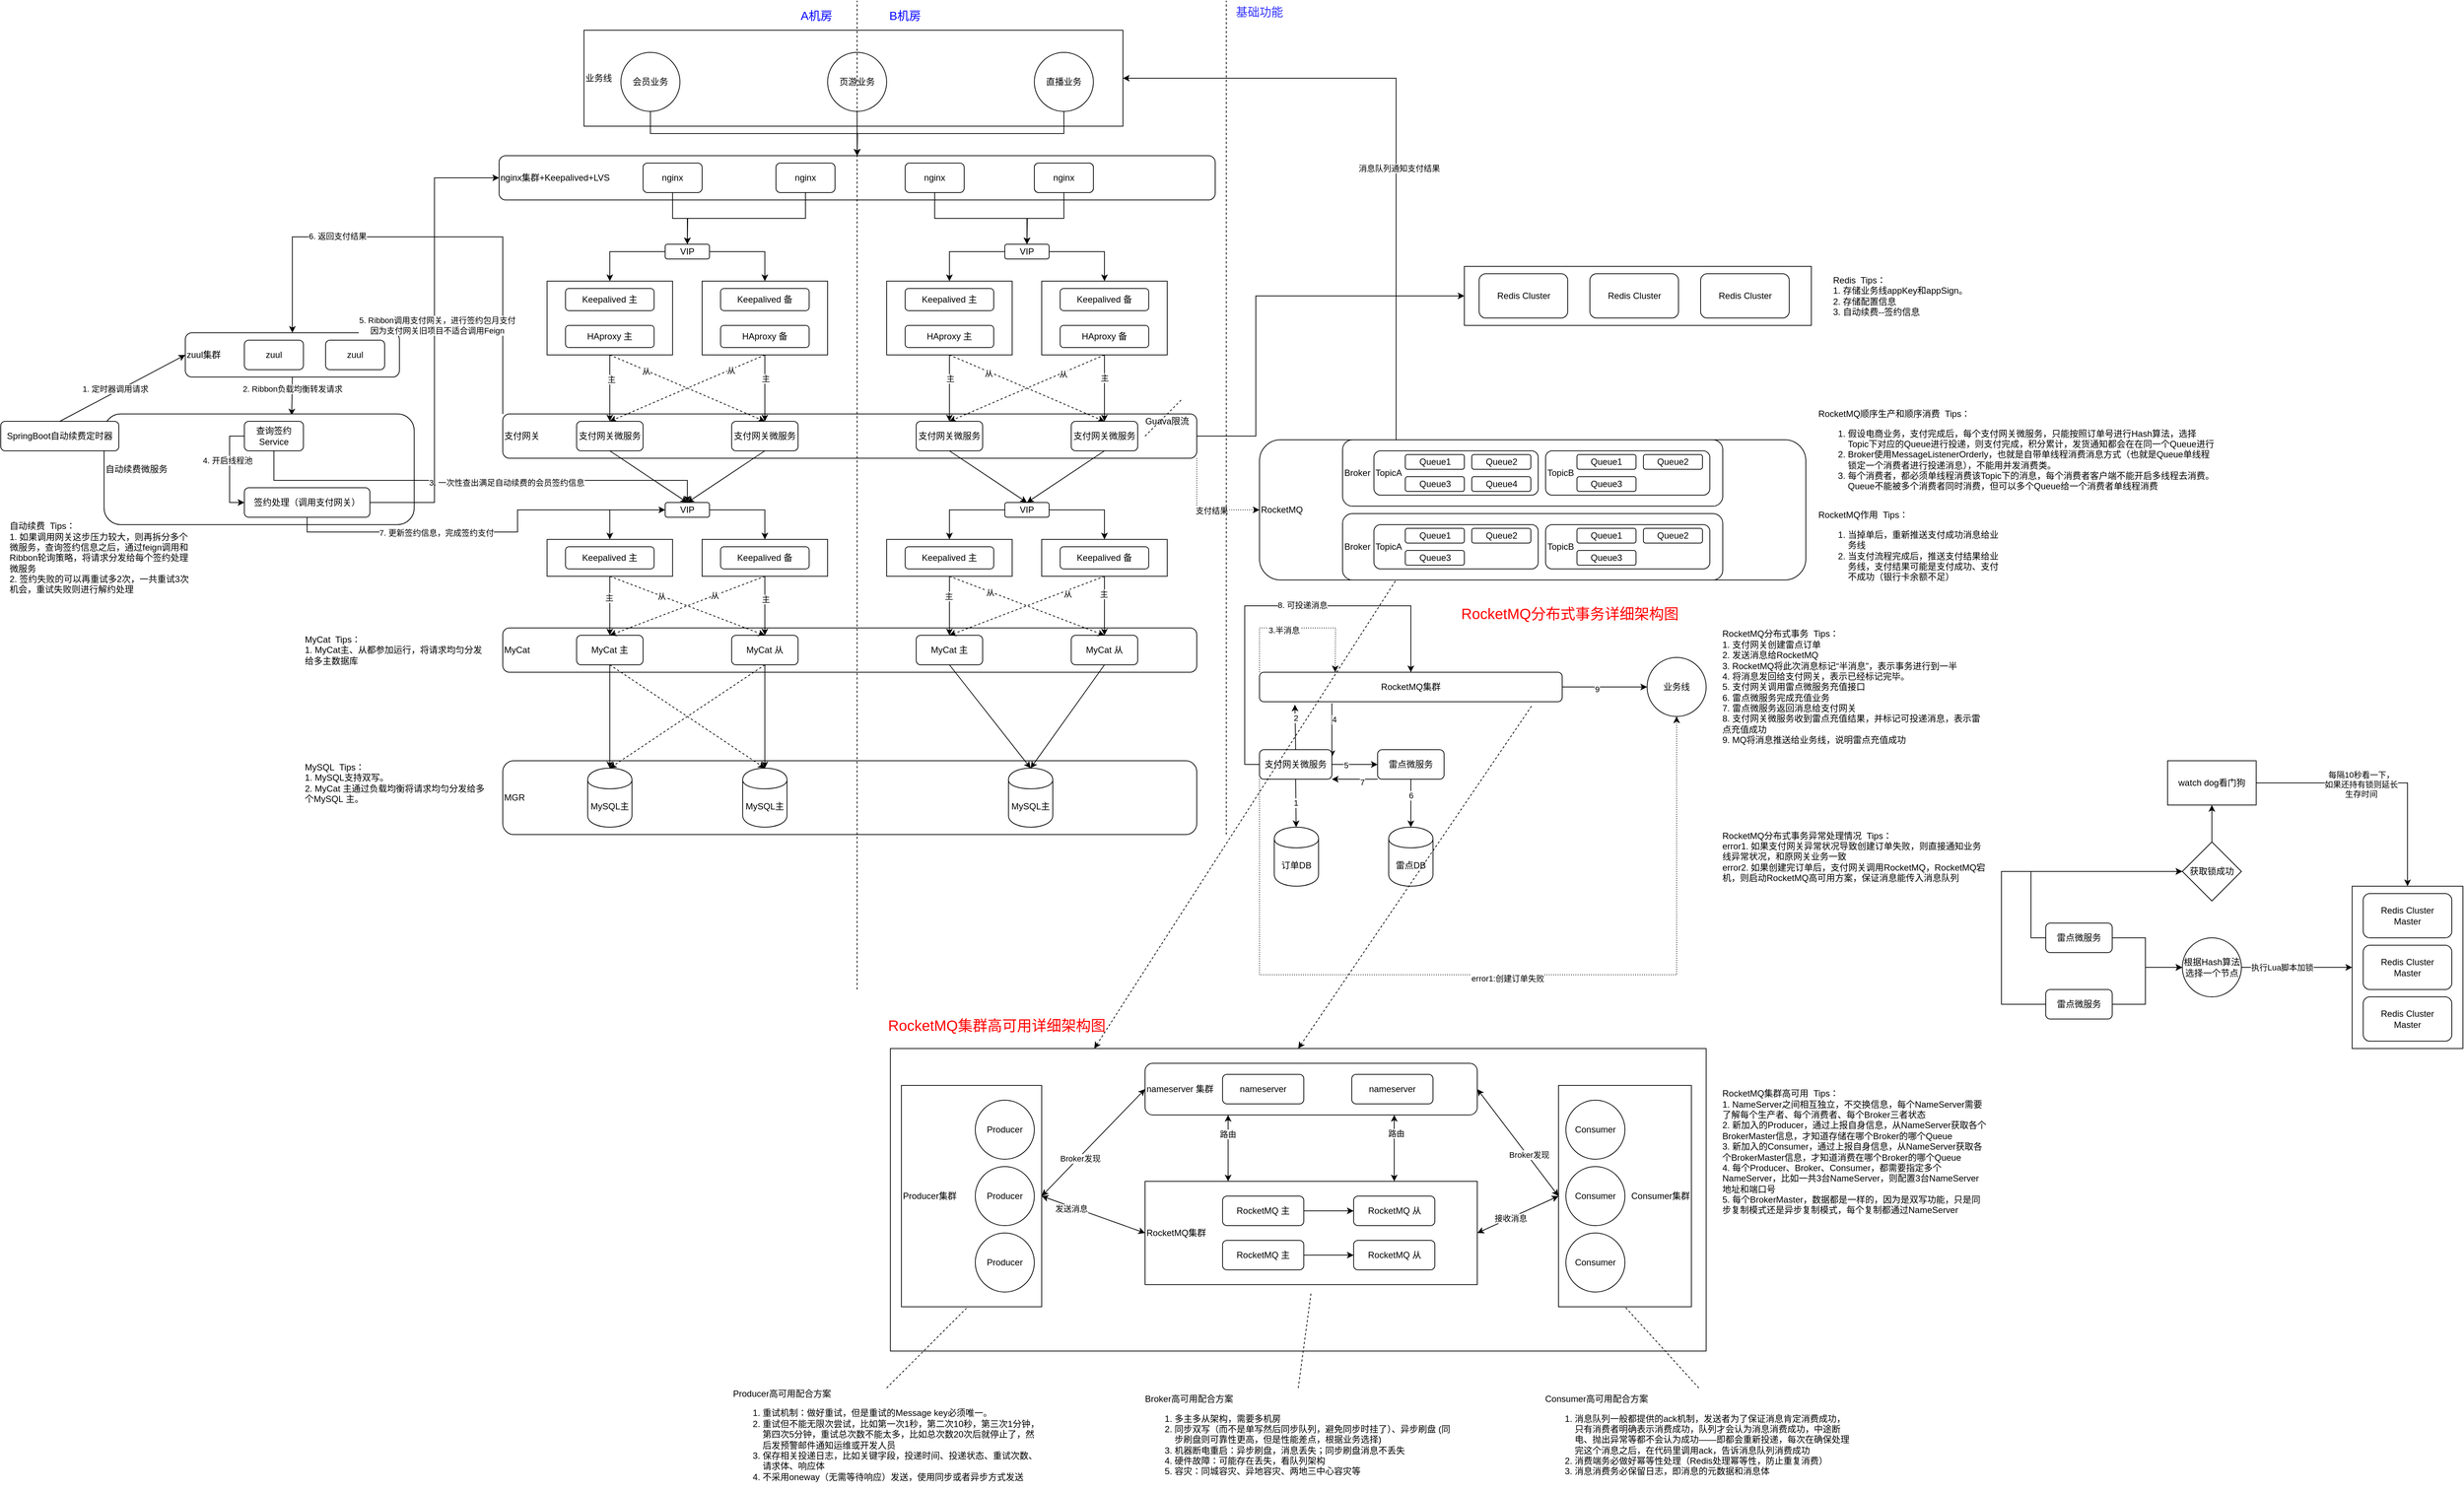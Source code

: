 <mxfile version="12.9.14" type="github">
  <diagram name="Page-1" id="822b0af5-4adb-64df-f703-e8dfc1f81529">
    <mxGraphModel dx="4815" dy="625" grid="1" gridSize="10" guides="1" tooltips="1" connect="1" arrows="1" fold="1" page="1" pageScale="1" pageWidth="3300" pageHeight="2339" background="#ffffff" math="0" shadow="0">
      <root>
        <mxCell id="0" />
        <mxCell id="1" parent="0" />
        <mxCell id="59b1bcbrKsCMYZeMCs7V-31" value="" style="rounded=0;whiteSpace=wrap;html=1;" parent="1" vertex="1">
          <mxGeometry x="1085" y="1420" width="1105" height="410" as="geometry" />
        </mxCell>
        <mxCell id="59b1bcbrKsCMYZeMCs7V-11" value="Consumer集群" style="rounded=0;whiteSpace=wrap;html=1;align=right;" parent="1" vertex="1">
          <mxGeometry x="1990" y="1470" width="180" height="300" as="geometry" />
        </mxCell>
        <mxCell id="59b1bcbrKsCMYZeMCs7V-12" style="rounded=0;orthogonalLoop=1;jettySize=auto;html=1;exitX=1;exitY=0.5;exitDx=0;exitDy=0;entryX=0;entryY=0.5;entryDx=0;entryDy=0;startArrow=classic;startFill=1;" parent="1" source="59b1bcbrKsCMYZeMCs7V-10" target="wdB7McpbQnSKonyvfbZ4-86" edge="1">
          <mxGeometry relative="1" as="geometry" />
        </mxCell>
        <mxCell id="59b1bcbrKsCMYZeMCs7V-25" value="Broker发现" style="edgeLabel;html=1;align=center;verticalAlign=middle;resizable=0;points=[];" parent="59b1bcbrKsCMYZeMCs7V-12" vertex="1" connectable="0">
          <mxGeometry x="-0.27" y="-1" relative="1" as="geometry">
            <mxPoint y="1" as="offset" />
          </mxGeometry>
        </mxCell>
        <mxCell id="59b1bcbrKsCMYZeMCs7V-13" style="edgeStyle=none;rounded=0;orthogonalLoop=1;jettySize=auto;html=1;exitX=1;exitY=0.5;exitDx=0;exitDy=0;entryX=0;entryY=0.5;entryDx=0;entryDy=0;startArrow=classic;startFill=1;" parent="1" source="59b1bcbrKsCMYZeMCs7V-10" target="59b1bcbrKsCMYZeMCs7V-3" edge="1">
          <mxGeometry relative="1" as="geometry" />
        </mxCell>
        <mxCell id="59b1bcbrKsCMYZeMCs7V-26" value="发送消息" style="edgeLabel;html=1;align=center;verticalAlign=middle;resizable=0;points=[];" parent="59b1bcbrKsCMYZeMCs7V-13" vertex="1" connectable="0">
          <mxGeometry x="-0.421" y="-2" relative="1" as="geometry">
            <mxPoint as="offset" />
          </mxGeometry>
        </mxCell>
        <mxCell id="59b1bcbrKsCMYZeMCs7V-10" value="Producer集群" style="rounded=0;whiteSpace=wrap;html=1;align=left;" parent="1" vertex="1">
          <mxGeometry x="1100" y="1470" width="190" height="300" as="geometry" />
        </mxCell>
        <mxCell id="59b1bcbrKsCMYZeMCs7V-15" style="edgeStyle=none;rounded=0;orthogonalLoop=1;jettySize=auto;html=1;exitX=1;exitY=0.5;exitDx=0;exitDy=0;startArrow=classic;startFill=1;" parent="1" source="59b1bcbrKsCMYZeMCs7V-3" edge="1">
          <mxGeometry relative="1" as="geometry">
            <mxPoint x="1990" y="1620" as="targetPoint" />
          </mxGeometry>
        </mxCell>
        <mxCell id="59b1bcbrKsCMYZeMCs7V-27" value="接收消息" style="edgeLabel;html=1;align=center;verticalAlign=middle;resizable=0;points=[];" parent="59b1bcbrKsCMYZeMCs7V-15" vertex="1" connectable="0">
          <mxGeometry x="-0.185" relative="1" as="geometry">
            <mxPoint as="offset" />
          </mxGeometry>
        </mxCell>
        <mxCell id="59b1bcbrKsCMYZeMCs7V-3" value="RocketMQ集群" style="rounded=0;whiteSpace=wrap;html=1;align=left;" parent="1" vertex="1">
          <mxGeometry x="1430" y="1600" width="450" height="140" as="geometry" />
        </mxCell>
        <mxCell id="wdB7McpbQnSKonyvfbZ4-52" value="业务线" style="rounded=0;whiteSpace=wrap;html=1;align=left;" parent="1" vertex="1">
          <mxGeometry x="670" y="40" width="730" height="130" as="geometry" />
        </mxCell>
        <mxCell id="wdB7McpbQnSKonyvfbZ4-31" value="" style="rounded=0;whiteSpace=wrap;html=1;" parent="1" vertex="1">
          <mxGeometry x="1862.5" y="360" width="470" height="80" as="geometry" />
        </mxCell>
        <mxCell id="VvI8yXbkPYTi_8kJMqFg-2" style="edgeStyle=orthogonalEdgeStyle;rounded=0;orthogonalLoop=1;jettySize=auto;html=1;exitX=0.5;exitY=1;exitDx=0;exitDy=0;" parent="1" source="VvI8yXbkPYTi_8kJMqFg-3" target="VvI8yXbkPYTi_8kJMqFg-8" edge="1">
          <mxGeometry relative="1" as="geometry" />
        </mxCell>
        <mxCell id="VvI8yXbkPYTi_8kJMqFg-3" value="会员业务" style="ellipse;whiteSpace=wrap;html=1;aspect=fixed;align=center;" parent="1" vertex="1">
          <mxGeometry x="720" y="70" width="80" height="80" as="geometry" />
        </mxCell>
        <mxCell id="VvI8yXbkPYTi_8kJMqFg-4" style="edgeStyle=orthogonalEdgeStyle;rounded=0;orthogonalLoop=1;jettySize=auto;html=1;exitX=0.5;exitY=1;exitDx=0;exitDy=0;entryX=0.5;entryY=0;entryDx=0;entryDy=0;" parent="1" source="VvI8yXbkPYTi_8kJMqFg-5" target="VvI8yXbkPYTi_8kJMqFg-8" edge="1">
          <mxGeometry relative="1" as="geometry" />
        </mxCell>
        <mxCell id="VvI8yXbkPYTi_8kJMqFg-5" value="页游业务" style="ellipse;whiteSpace=wrap;html=1;aspect=fixed;align=center;" parent="1" vertex="1">
          <mxGeometry x="1000" y="70" width="80" height="80" as="geometry" />
        </mxCell>
        <mxCell id="VvI8yXbkPYTi_8kJMqFg-6" style="edgeStyle=orthogonalEdgeStyle;rounded=0;orthogonalLoop=1;jettySize=auto;html=1;exitX=0.5;exitY=1;exitDx=0;exitDy=0;" parent="1" source="VvI8yXbkPYTi_8kJMqFg-7" edge="1">
          <mxGeometry relative="1" as="geometry">
            <mxPoint x="1040" y="210" as="targetPoint" />
          </mxGeometry>
        </mxCell>
        <mxCell id="VvI8yXbkPYTi_8kJMqFg-7" value="直播业务" style="ellipse;whiteSpace=wrap;html=1;aspect=fixed;align=center;" parent="1" vertex="1">
          <mxGeometry x="1280" y="70" width="80" height="80" as="geometry" />
        </mxCell>
        <mxCell id="VvI8yXbkPYTi_8kJMqFg-8" value="nginx集群+Keepalived+LVS" style="rounded=1;whiteSpace=wrap;html=1;align=left;" parent="1" vertex="1">
          <mxGeometry x="555" y="210" width="970" height="60" as="geometry" />
        </mxCell>
        <mxCell id="VvI8yXbkPYTi_8kJMqFg-9" style="edgeStyle=orthogonalEdgeStyle;rounded=0;orthogonalLoop=1;jettySize=auto;html=1;entryX=0.5;entryY=0;entryDx=0;entryDy=0;" parent="1" source="VvI8yXbkPYTi_8kJMqFg-10" target="VvI8yXbkPYTi_8kJMqFg-46" edge="1">
          <mxGeometry relative="1" as="geometry" />
        </mxCell>
        <mxCell id="VvI8yXbkPYTi_8kJMqFg-10" value="nginx" style="rounded=1;whiteSpace=wrap;html=1;align=center;" parent="1" vertex="1">
          <mxGeometry x="750" y="220" width="80" height="40" as="geometry" />
        </mxCell>
        <mxCell id="VvI8yXbkPYTi_8kJMqFg-11" style="edgeStyle=orthogonalEdgeStyle;rounded=0;orthogonalLoop=1;jettySize=auto;html=1;exitX=0.5;exitY=1;exitDx=0;exitDy=0;" parent="1" source="VvI8yXbkPYTi_8kJMqFg-12" edge="1">
          <mxGeometry relative="1" as="geometry">
            <mxPoint x="810" y="330" as="targetPoint" />
          </mxGeometry>
        </mxCell>
        <mxCell id="VvI8yXbkPYTi_8kJMqFg-12" value="nginx" style="rounded=1;whiteSpace=wrap;html=1;align=center;" parent="1" vertex="1">
          <mxGeometry x="930" y="220" width="80" height="40" as="geometry" />
        </mxCell>
        <mxCell id="VvI8yXbkPYTi_8kJMqFg-13" style="edgeStyle=orthogonalEdgeStyle;rounded=0;orthogonalLoop=1;jettySize=auto;html=1;exitX=0.5;exitY=1;exitDx=0;exitDy=0;" parent="1" source="VvI8yXbkPYTi_8kJMqFg-14" target="VvI8yXbkPYTi_8kJMqFg-55" edge="1">
          <mxGeometry relative="1" as="geometry" />
        </mxCell>
        <mxCell id="VvI8yXbkPYTi_8kJMqFg-14" value="nginx" style="rounded=1;whiteSpace=wrap;html=1;align=center;" parent="1" vertex="1">
          <mxGeometry x="1105" y="220" width="80" height="40" as="geometry" />
        </mxCell>
        <mxCell id="VvI8yXbkPYTi_8kJMqFg-15" value="nginx" style="rounded=1;whiteSpace=wrap;html=1;align=center;" parent="1" vertex="1">
          <mxGeometry x="1280" y="220" width="80" height="40" as="geometry" />
        </mxCell>
        <mxCell id="59b1bcbrKsCMYZeMCs7V-55" style="edgeStyle=none;rounded=0;orthogonalLoop=1;jettySize=auto;html=1;exitX=0.5;exitY=1;exitDx=0;exitDy=0;startArrow=none;startFill=0;fontColor=#000000;entryX=0.605;entryY=0.013;entryDx=0;entryDy=0;entryPerimeter=0;" parent="1" source="VvI8yXbkPYTi_8kJMqFg-16" target="59b1bcbrKsCMYZeMCs7V-48" edge="1">
          <mxGeometry relative="1" as="geometry" />
        </mxCell>
        <mxCell id="59b1bcbrKsCMYZeMCs7V-63" value="2.&amp;nbsp;Ribbon负载均衡转发请求" style="edgeLabel;html=1;align=center;verticalAlign=middle;resizable=0;points=[];fontColor=#000000;" parent="59b1bcbrKsCMYZeMCs7V-55" vertex="1" connectable="0">
          <mxGeometry x="-0.4" relative="1" as="geometry">
            <mxPoint as="offset" />
          </mxGeometry>
        </mxCell>
        <mxCell id="VvI8yXbkPYTi_8kJMqFg-16" value="zuul集群" style="rounded=1;whiteSpace=wrap;html=1;align=left;" parent="1" vertex="1">
          <mxGeometry x="130" y="450" width="290" height="60" as="geometry" />
        </mxCell>
        <mxCell id="VvI8yXbkPYTi_8kJMqFg-17" style="edgeStyle=orthogonalEdgeStyle;rounded=0;orthogonalLoop=1;jettySize=auto;html=1;exitX=0.5;exitY=1;exitDx=0;exitDy=0;" parent="1" source="VvI8yXbkPYTi_8kJMqFg-18" edge="1">
          <mxGeometry relative="1" as="geometry">
            <mxPoint x="1270" y="330" as="targetPoint" />
          </mxGeometry>
        </mxCell>
        <mxCell id="VvI8yXbkPYTi_8kJMqFg-18" value="nginx" style="rounded=1;whiteSpace=wrap;html=1;align=center;" parent="1" vertex="1">
          <mxGeometry x="1280" y="220" width="80" height="40" as="geometry" />
        </mxCell>
        <mxCell id="VvI8yXbkPYTi_8kJMqFg-21" value="zuul" style="rounded=1;whiteSpace=wrap;html=1;align=center;" parent="1" vertex="1">
          <mxGeometry x="320" y="460" width="80" height="40" as="geometry" />
        </mxCell>
        <mxCell id="wdB7McpbQnSKonyvfbZ4-49" style="edgeStyle=none;rounded=0;orthogonalLoop=1;jettySize=auto;html=1;exitX=1;exitY=1;exitDx=0;exitDy=0;entryX=0;entryY=0.5;entryDx=0;entryDy=0;dashed=1;dashPattern=1 2;" parent="1" source="VvI8yXbkPYTi_8kJMqFg-22" target="wdB7McpbQnSKonyvfbZ4-47" edge="1">
          <mxGeometry relative="1" as="geometry">
            <Array as="points">
              <mxPoint x="1500" y="690" />
            </Array>
          </mxGeometry>
        </mxCell>
        <mxCell id="wdB7McpbQnSKonyvfbZ4-53" value="支付结果" style="edgeLabel;html=1;align=center;verticalAlign=middle;resizable=0;points=[];" parent="wdB7McpbQnSKonyvfbZ4-49" vertex="1" connectable="0">
          <mxGeometry x="-0.067" y="17" relative="1" as="geometry">
            <mxPoint x="17" y="18" as="offset" />
          </mxGeometry>
        </mxCell>
        <mxCell id="59b1bcbrKsCMYZeMCs7V-65" style="edgeStyle=orthogonalEdgeStyle;rounded=0;orthogonalLoop=1;jettySize=auto;html=1;exitX=0;exitY=0;exitDx=0;exitDy=0;entryX=0.5;entryY=0;entryDx=0;entryDy=0;startArrow=none;startFill=0;fontColor=#000000;" parent="1" source="VvI8yXbkPYTi_8kJMqFg-22" target="VvI8yXbkPYTi_8kJMqFg-16" edge="1">
          <mxGeometry relative="1" as="geometry">
            <Array as="points">
              <mxPoint x="560" y="320" />
              <mxPoint x="275" y="320" />
            </Array>
          </mxGeometry>
        </mxCell>
        <mxCell id="59b1bcbrKsCMYZeMCs7V-66" value="6. 返回支付结果" style="edgeLabel;html=1;align=center;verticalAlign=middle;resizable=0;points=[];fontColor=#000000;" parent="59b1bcbrKsCMYZeMCs7V-65" vertex="1" connectable="0">
          <mxGeometry x="0.417" y="-1" relative="1" as="geometry">
            <mxPoint as="offset" />
          </mxGeometry>
        </mxCell>
        <mxCell id="DOyT5R4UU_EAyAkKPx0C-25" style="edgeStyle=orthogonalEdgeStyle;rounded=0;orthogonalLoop=1;jettySize=auto;html=1;exitX=1;exitY=0.5;exitDx=0;exitDy=0;entryX=0;entryY=0.5;entryDx=0;entryDy=0;" edge="1" parent="1" source="VvI8yXbkPYTi_8kJMqFg-22" target="wdB7McpbQnSKonyvfbZ4-31">
          <mxGeometry relative="1" as="geometry">
            <Array as="points">
              <mxPoint x="1580" y="590" />
              <mxPoint x="1580" y="400" />
            </Array>
          </mxGeometry>
        </mxCell>
        <mxCell id="VvI8yXbkPYTi_8kJMqFg-22" value="支付网关" style="rounded=1;whiteSpace=wrap;html=1;align=left;" parent="1" vertex="1">
          <mxGeometry x="560" y="560" width="940" height="60" as="geometry" />
        </mxCell>
        <mxCell id="wdB7McpbQnSKonyvfbZ4-15" style="edgeStyle=none;rounded=0;orthogonalLoop=1;jettySize=auto;html=1;exitX=0.5;exitY=1;exitDx=0;exitDy=0;entryX=0.5;entryY=0;entryDx=0;entryDy=0;" parent="1" source="VvI8yXbkPYTi_8kJMqFg-23" target="VvI8yXbkPYTi_8kJMqFg-81" edge="1">
          <mxGeometry relative="1" as="geometry" />
        </mxCell>
        <mxCell id="VvI8yXbkPYTi_8kJMqFg-23" value="支付网关微服务" style="rounded=1;whiteSpace=wrap;html=1;align=center;" parent="1" vertex="1">
          <mxGeometry x="660" y="570" width="90" height="40" as="geometry" />
        </mxCell>
        <mxCell id="wdB7McpbQnSKonyvfbZ4-16" style="edgeStyle=none;rounded=0;orthogonalLoop=1;jettySize=auto;html=1;exitX=0.5;exitY=1;exitDx=0;exitDy=0;" parent="1" source="VvI8yXbkPYTi_8kJMqFg-24" edge="1">
          <mxGeometry relative="1" as="geometry">
            <mxPoint x="810" y="680" as="targetPoint" />
          </mxGeometry>
        </mxCell>
        <mxCell id="VvI8yXbkPYTi_8kJMqFg-24" value="支付网关微服务" style="rounded=1;whiteSpace=wrap;html=1;align=center;" parent="1" vertex="1">
          <mxGeometry x="870" y="570" width="90" height="40" as="geometry" />
        </mxCell>
        <mxCell id="wdB7McpbQnSKonyvfbZ4-17" style="edgeStyle=none;rounded=0;orthogonalLoop=1;jettySize=auto;html=1;exitX=0.5;exitY=1;exitDx=0;exitDy=0;entryX=0.5;entryY=0;entryDx=0;entryDy=0;" parent="1" source="VvI8yXbkPYTi_8kJMqFg-25" target="VvI8yXbkPYTi_8kJMqFg-92" edge="1">
          <mxGeometry relative="1" as="geometry" />
        </mxCell>
        <mxCell id="VvI8yXbkPYTi_8kJMqFg-25" value="支付网关微服务" style="rounded=1;whiteSpace=wrap;html=1;align=center;" parent="1" vertex="1">
          <mxGeometry x="1120" y="570" width="90" height="40" as="geometry" />
        </mxCell>
        <mxCell id="VvI8yXbkPYTi_8kJMqFg-27" style="edgeStyle=orthogonalEdgeStyle;rounded=0;orthogonalLoop=1;jettySize=auto;html=1;exitX=0.5;exitY=1;exitDx=0;exitDy=0;entryX=0.5;entryY=0;entryDx=0;entryDy=0;" parent="1" source="VvI8yXbkPYTi_8kJMqFg-31" target="VvI8yXbkPYTi_8kJMqFg-23" edge="1" treatAsSingle="0">
          <mxGeometry relative="1" as="geometry">
            <Array as="points">
              <mxPoint x="705" y="570" />
            </Array>
          </mxGeometry>
        </mxCell>
        <mxCell id="VvI8yXbkPYTi_8kJMqFg-28" value="主" style="edgeLabel;html=1;align=center;verticalAlign=middle;resizable=0;points=[];" parent="VvI8yXbkPYTi_8kJMqFg-27" vertex="1" connectable="0">
          <mxGeometry x="-0.267" y="2" relative="1" as="geometry">
            <mxPoint as="offset" />
          </mxGeometry>
        </mxCell>
        <mxCell id="VvI8yXbkPYTi_8kJMqFg-29" style="rounded=0;orthogonalLoop=1;jettySize=auto;html=1;dashed=1;entryX=0.5;entryY=0;entryDx=0;entryDy=0;exitX=0.5;exitY=1;exitDx=0;exitDy=0;" parent="1" source="VvI8yXbkPYTi_8kJMqFg-31" target="VvI8yXbkPYTi_8kJMqFg-24" edge="1" treatAsSingle="0">
          <mxGeometry relative="1" as="geometry" />
        </mxCell>
        <mxCell id="VvI8yXbkPYTi_8kJMqFg-30" value="从" style="edgeLabel;html=1;align=center;verticalAlign=middle;resizable=0;points=[];" parent="VvI8yXbkPYTi_8kJMqFg-29" vertex="1" connectable="0">
          <mxGeometry x="-0.53" y="-1" relative="1" as="geometry">
            <mxPoint as="offset" />
          </mxGeometry>
        </mxCell>
        <mxCell id="VvI8yXbkPYTi_8kJMqFg-31" value="" style="rounded=0;whiteSpace=wrap;html=1;align=left;" parent="1" vertex="1">
          <mxGeometry x="620" y="380" width="170" height="100" as="geometry" />
        </mxCell>
        <mxCell id="VvI8yXbkPYTi_8kJMqFg-32" value="Keepalived&amp;nbsp;主" style="rounded=1;whiteSpace=wrap;html=1;align=center;" parent="1" vertex="1">
          <mxGeometry x="645" y="390" width="120" height="30" as="geometry" />
        </mxCell>
        <mxCell id="VvI8yXbkPYTi_8kJMqFg-33" value="HAproxy&amp;nbsp;主" style="rounded=1;whiteSpace=wrap;html=1;align=center;" parent="1" vertex="1">
          <mxGeometry x="645" y="440" width="120" height="30" as="geometry" />
        </mxCell>
        <mxCell id="VvI8yXbkPYTi_8kJMqFg-34" style="edgeStyle=orthogonalEdgeStyle;rounded=0;orthogonalLoop=1;jettySize=auto;html=1;exitX=0.5;exitY=1;exitDx=0;exitDy=0;" parent="1" source="VvI8yXbkPYTi_8kJMqFg-38" target="VvI8yXbkPYTi_8kJMqFg-24" edge="1" treatAsSingle="0">
          <mxGeometry relative="1" as="geometry" />
        </mxCell>
        <mxCell id="VvI8yXbkPYTi_8kJMqFg-35" value="主" style="edgeLabel;html=1;align=center;verticalAlign=middle;resizable=0;points=[];" parent="VvI8yXbkPYTi_8kJMqFg-34" vertex="1" connectable="0">
          <mxGeometry x="-0.289" y="1" relative="1" as="geometry">
            <mxPoint as="offset" />
          </mxGeometry>
        </mxCell>
        <mxCell id="VvI8yXbkPYTi_8kJMqFg-36" style="edgeStyle=none;rounded=0;orthogonalLoop=1;jettySize=auto;html=1;exitX=0.5;exitY=1;exitDx=0;exitDy=0;entryX=0.5;entryY=0;entryDx=0;entryDy=0;dashed=1;" parent="1" source="VvI8yXbkPYTi_8kJMqFg-38" target="VvI8yXbkPYTi_8kJMqFg-23" edge="1" treatAsSingle="0">
          <mxGeometry relative="1" as="geometry" />
        </mxCell>
        <mxCell id="VvI8yXbkPYTi_8kJMqFg-37" value="从" style="edgeLabel;html=1;align=center;verticalAlign=middle;resizable=0;points=[];" parent="VvI8yXbkPYTi_8kJMqFg-36" vertex="1" connectable="0">
          <mxGeometry x="-0.555" y="1" relative="1" as="geometry">
            <mxPoint as="offset" />
          </mxGeometry>
        </mxCell>
        <mxCell id="VvI8yXbkPYTi_8kJMqFg-38" value="" style="rounded=0;whiteSpace=wrap;html=1;align=left;" parent="1" vertex="1">
          <mxGeometry x="830" y="380" width="170" height="100" as="geometry" />
        </mxCell>
        <mxCell id="VvI8yXbkPYTi_8kJMqFg-39" value="Keepalived&amp;nbsp;备" style="rounded=1;whiteSpace=wrap;html=1;align=center;" parent="1" vertex="1">
          <mxGeometry x="855" y="390" width="120" height="30" as="geometry" />
        </mxCell>
        <mxCell id="VvI8yXbkPYTi_8kJMqFg-40" value="HAproxy&amp;nbsp;备" style="rounded=1;whiteSpace=wrap;html=1;align=center;" parent="1" vertex="1">
          <mxGeometry x="855" y="440" width="120" height="30" as="geometry" />
        </mxCell>
        <mxCell id="VvI8yXbkPYTi_8kJMqFg-41" value="zuul" style="rounded=1;whiteSpace=wrap;html=1;align=center;" parent="1" vertex="1">
          <mxGeometry x="210" y="460" width="80" height="40" as="geometry" />
        </mxCell>
        <mxCell id="VvI8yXbkPYTi_8kJMqFg-42" value="&lt;font style=&quot;font-size: 16px&quot; color=&quot;#0000ff&quot;&gt;A机房&lt;/font&gt;" style="text;html=1;strokeColor=none;fillColor=none;align=center;verticalAlign=middle;whiteSpace=wrap;rounded=0;" parent="1" vertex="1">
          <mxGeometry x="960" y="10" width="50" height="20" as="geometry" />
        </mxCell>
        <mxCell id="VvI8yXbkPYTi_8kJMqFg-43" value="&lt;font style=&quot;font-size: 16px&quot; color=&quot;#0000ff&quot;&gt;B机房&lt;/font&gt;" style="text;html=1;strokeColor=none;fillColor=none;align=center;verticalAlign=middle;whiteSpace=wrap;rounded=0;" parent="1" vertex="1">
          <mxGeometry x="1080" y="10" width="50" height="20" as="geometry" />
        </mxCell>
        <mxCell id="VvI8yXbkPYTi_8kJMqFg-44" style="edgeStyle=orthogonalEdgeStyle;rounded=0;orthogonalLoop=1;jettySize=auto;html=1;entryX=0.5;entryY=0;entryDx=0;entryDy=0;" parent="1" source="VvI8yXbkPYTi_8kJMqFg-46" target="VvI8yXbkPYTi_8kJMqFg-38" edge="1">
          <mxGeometry relative="1" as="geometry">
            <Array as="points">
              <mxPoint x="915" y="340" />
            </Array>
          </mxGeometry>
        </mxCell>
        <mxCell id="VvI8yXbkPYTi_8kJMqFg-45" style="edgeStyle=orthogonalEdgeStyle;rounded=0;orthogonalLoop=1;jettySize=auto;html=1;entryX=0.5;entryY=0;entryDx=0;entryDy=0;" parent="1" source="VvI8yXbkPYTi_8kJMqFg-46" target="VvI8yXbkPYTi_8kJMqFg-31" edge="1">
          <mxGeometry relative="1" as="geometry">
            <Array as="points">
              <mxPoint x="705" y="340" />
            </Array>
          </mxGeometry>
        </mxCell>
        <mxCell id="VvI8yXbkPYTi_8kJMqFg-46" value="VIP" style="rounded=1;whiteSpace=wrap;html=1;align=center;" parent="1" vertex="1">
          <mxGeometry x="780" y="330" width="60" height="20" as="geometry" />
        </mxCell>
        <mxCell id="wdB7McpbQnSKonyvfbZ4-1" style="edgeStyle=orthogonalEdgeStyle;rounded=0;orthogonalLoop=1;jettySize=auto;html=1;exitX=0.5;exitY=1;exitDx=0;exitDy=0;" parent="1" source="VvI8yXbkPYTi_8kJMqFg-47" target="VvI8yXbkPYTi_8kJMqFg-25" edge="1">
          <mxGeometry relative="1" as="geometry" />
        </mxCell>
        <mxCell id="wdB7McpbQnSKonyvfbZ4-5" value="主" style="edgeLabel;html=1;align=center;verticalAlign=middle;resizable=0;points=[];" parent="wdB7McpbQnSKonyvfbZ4-1" vertex="1" connectable="0">
          <mxGeometry x="-0.289" y="1" relative="1" as="geometry">
            <mxPoint as="offset" />
          </mxGeometry>
        </mxCell>
        <mxCell id="wdB7McpbQnSKonyvfbZ4-2" style="rounded=0;orthogonalLoop=1;jettySize=auto;html=1;exitX=0.5;exitY=1;exitDx=0;exitDy=0;dashed=1;entryX=0.5;entryY=0;entryDx=0;entryDy=0;" parent="1" source="VvI8yXbkPYTi_8kJMqFg-47" target="VvI8yXbkPYTi_8kJMqFg-56" edge="1">
          <mxGeometry relative="1" as="geometry" />
        </mxCell>
        <mxCell id="wdB7McpbQnSKonyvfbZ4-7" value="从" style="edgeLabel;html=1;align=center;verticalAlign=middle;resizable=0;points=[];" parent="wdB7McpbQnSKonyvfbZ4-2" vertex="1" connectable="0">
          <mxGeometry x="-0.487" y="-2" relative="1" as="geometry">
            <mxPoint as="offset" />
          </mxGeometry>
        </mxCell>
        <mxCell id="VvI8yXbkPYTi_8kJMqFg-47" value="" style="rounded=0;whiteSpace=wrap;html=1;align=left;" parent="1" vertex="1">
          <mxGeometry x="1080" y="380" width="170" height="100" as="geometry" />
        </mxCell>
        <mxCell id="VvI8yXbkPYTi_8kJMqFg-48" value="Keepalived&amp;nbsp;主" style="rounded=1;whiteSpace=wrap;html=1;align=center;" parent="1" vertex="1">
          <mxGeometry x="1105" y="390" width="120" height="30" as="geometry" />
        </mxCell>
        <mxCell id="VvI8yXbkPYTi_8kJMqFg-49" value="HAproxy&amp;nbsp;主" style="rounded=1;whiteSpace=wrap;html=1;align=center;" parent="1" vertex="1">
          <mxGeometry x="1105" y="440" width="120" height="30" as="geometry" />
        </mxCell>
        <mxCell id="wdB7McpbQnSKonyvfbZ4-3" style="edgeStyle=none;rounded=0;orthogonalLoop=1;jettySize=auto;html=1;exitX=0.5;exitY=1;exitDx=0;exitDy=0;" parent="1" source="VvI8yXbkPYTi_8kJMqFg-50" edge="1">
          <mxGeometry relative="1" as="geometry">
            <mxPoint x="1375" y="570" as="targetPoint" />
          </mxGeometry>
        </mxCell>
        <mxCell id="wdB7McpbQnSKonyvfbZ4-6" value="主" style="edgeLabel;html=1;align=center;verticalAlign=middle;resizable=0;points=[];" parent="wdB7McpbQnSKonyvfbZ4-3" vertex="1" connectable="0">
          <mxGeometry x="-0.311" relative="1" as="geometry">
            <mxPoint as="offset" />
          </mxGeometry>
        </mxCell>
        <mxCell id="wdB7McpbQnSKonyvfbZ4-4" style="edgeStyle=none;rounded=0;orthogonalLoop=1;jettySize=auto;html=1;exitX=0.5;exitY=1;exitDx=0;exitDy=0;entryX=0.5;entryY=0;entryDx=0;entryDy=0;dashed=1;" parent="1" source="VvI8yXbkPYTi_8kJMqFg-50" target="VvI8yXbkPYTi_8kJMqFg-25" edge="1">
          <mxGeometry relative="1" as="geometry" />
        </mxCell>
        <mxCell id="wdB7McpbQnSKonyvfbZ4-8" value="从" style="edgeLabel;html=1;align=center;verticalAlign=middle;resizable=0;points=[];" parent="wdB7McpbQnSKonyvfbZ4-4" vertex="1" connectable="0">
          <mxGeometry x="-0.452" y="1" relative="1" as="geometry">
            <mxPoint x="1" as="offset" />
          </mxGeometry>
        </mxCell>
        <mxCell id="VvI8yXbkPYTi_8kJMqFg-50" value="" style="rounded=0;whiteSpace=wrap;html=1;align=left;" parent="1" vertex="1">
          <mxGeometry x="1290" y="380" width="170" height="100" as="geometry" />
        </mxCell>
        <mxCell id="VvI8yXbkPYTi_8kJMqFg-51" value="Keepalived&amp;nbsp;备" style="rounded=1;whiteSpace=wrap;html=1;align=center;" parent="1" vertex="1">
          <mxGeometry x="1315" y="390" width="120" height="30" as="geometry" />
        </mxCell>
        <mxCell id="VvI8yXbkPYTi_8kJMqFg-52" value="HAproxy&amp;nbsp;备" style="rounded=1;whiteSpace=wrap;html=1;align=center;" parent="1" vertex="1">
          <mxGeometry x="1315" y="440" width="120" height="30" as="geometry" />
        </mxCell>
        <mxCell id="VvI8yXbkPYTi_8kJMqFg-53" style="edgeStyle=orthogonalEdgeStyle;rounded=0;orthogonalLoop=1;jettySize=auto;html=1;entryX=0.5;entryY=0;entryDx=0;entryDy=0;" parent="1" source="VvI8yXbkPYTi_8kJMqFg-55" target="VvI8yXbkPYTi_8kJMqFg-50" edge="1">
          <mxGeometry relative="1" as="geometry">
            <Array as="points">
              <mxPoint x="1375" y="340" />
            </Array>
          </mxGeometry>
        </mxCell>
        <mxCell id="VvI8yXbkPYTi_8kJMqFg-54" style="edgeStyle=orthogonalEdgeStyle;rounded=0;orthogonalLoop=1;jettySize=auto;html=1;entryX=0.5;entryY=0;entryDx=0;entryDy=0;" parent="1" source="VvI8yXbkPYTi_8kJMqFg-55" target="VvI8yXbkPYTi_8kJMqFg-47" edge="1">
          <mxGeometry relative="1" as="geometry">
            <Array as="points">
              <mxPoint x="1165" y="340" />
            </Array>
          </mxGeometry>
        </mxCell>
        <mxCell id="VvI8yXbkPYTi_8kJMqFg-55" value="VIP" style="rounded=1;whiteSpace=wrap;html=1;align=center;" parent="1" vertex="1">
          <mxGeometry x="1240" y="330" width="60" height="20" as="geometry" />
        </mxCell>
        <mxCell id="wdB7McpbQnSKonyvfbZ4-18" style="edgeStyle=none;rounded=0;orthogonalLoop=1;jettySize=auto;html=1;exitX=0.5;exitY=1;exitDx=0;exitDy=0;entryX=0.5;entryY=0;entryDx=0;entryDy=0;" parent="1" source="VvI8yXbkPYTi_8kJMqFg-56" target="VvI8yXbkPYTi_8kJMqFg-92" edge="1">
          <mxGeometry relative="1" as="geometry" />
        </mxCell>
        <mxCell id="VvI8yXbkPYTi_8kJMqFg-56" value="支付网关微服务" style="rounded=1;whiteSpace=wrap;html=1;align=center;" parent="1" vertex="1">
          <mxGeometry x="1330" y="570" width="90" height="40" as="geometry" />
        </mxCell>
        <mxCell id="VvI8yXbkPYTi_8kJMqFg-57" value="MGR" style="rounded=1;whiteSpace=wrap;html=1;align=left;" parent="1" vertex="1">
          <mxGeometry x="560" y="1030" width="940" height="100" as="geometry" />
        </mxCell>
        <mxCell id="VvI8yXbkPYTi_8kJMqFg-62" value="MyCat" style="rounded=1;whiteSpace=wrap;html=1;align=left;" parent="1" vertex="1">
          <mxGeometry x="560" y="850" width="940" height="60" as="geometry" />
        </mxCell>
        <mxCell id="wdB7McpbQnSKonyvfbZ4-19" style="edgeStyle=none;rounded=0;orthogonalLoop=1;jettySize=auto;html=1;exitX=0.5;exitY=1;exitDx=0;exitDy=0;entryX=0.5;entryY=0;entryDx=0;entryDy=0;" parent="1" source="VvI8yXbkPYTi_8kJMqFg-63" edge="1">
          <mxGeometry relative="1" as="geometry">
            <mxPoint x="705" y="1040" as="targetPoint" />
          </mxGeometry>
        </mxCell>
        <mxCell id="wdB7McpbQnSKonyvfbZ4-20" style="edgeStyle=none;rounded=0;orthogonalLoop=1;jettySize=auto;html=1;exitX=0.5;exitY=1;exitDx=0;exitDy=0;entryX=0.5;entryY=0;entryDx=0;entryDy=0;dashed=1;" parent="1" source="VvI8yXbkPYTi_8kJMqFg-63" edge="1">
          <mxGeometry relative="1" as="geometry">
            <mxPoint x="915" y="1040" as="targetPoint" />
          </mxGeometry>
        </mxCell>
        <mxCell id="VvI8yXbkPYTi_8kJMqFg-63" value="MyCat&amp;nbsp;主" style="rounded=1;whiteSpace=wrap;html=1;align=center;" parent="1" vertex="1">
          <mxGeometry x="660" y="860" width="90" height="40" as="geometry" />
        </mxCell>
        <mxCell id="wdB7McpbQnSKonyvfbZ4-21" style="edgeStyle=none;rounded=0;orthogonalLoop=1;jettySize=auto;html=1;exitX=0.5;exitY=1;exitDx=0;exitDy=0;entryX=0.5;entryY=0;entryDx=0;entryDy=0;" parent="1" source="VvI8yXbkPYTi_8kJMqFg-64" edge="1">
          <mxGeometry relative="1" as="geometry">
            <mxPoint x="915" y="1040" as="targetPoint" />
          </mxGeometry>
        </mxCell>
        <mxCell id="wdB7McpbQnSKonyvfbZ4-22" style="edgeStyle=none;rounded=0;orthogonalLoop=1;jettySize=auto;html=1;exitX=0.5;exitY=1;exitDx=0;exitDy=0;entryX=0.5;entryY=0;entryDx=0;entryDy=0;dashed=1;" parent="1" source="VvI8yXbkPYTi_8kJMqFg-64" edge="1">
          <mxGeometry relative="1" as="geometry">
            <mxPoint x="705" y="1040" as="targetPoint" />
          </mxGeometry>
        </mxCell>
        <mxCell id="VvI8yXbkPYTi_8kJMqFg-64" value="MyCat 从" style="rounded=1;whiteSpace=wrap;html=1;align=center;" parent="1" vertex="1">
          <mxGeometry x="870" y="860" width="90" height="40" as="geometry" />
        </mxCell>
        <mxCell id="wdB7McpbQnSKonyvfbZ4-23" style="edgeStyle=none;rounded=0;orthogonalLoop=1;jettySize=auto;html=1;exitX=0.5;exitY=1;exitDx=0;exitDy=0;entryX=0.5;entryY=0;entryDx=0;entryDy=0;" parent="1" source="VvI8yXbkPYTi_8kJMqFg-65" edge="1">
          <mxGeometry relative="1" as="geometry">
            <mxPoint x="1275" y="1040" as="targetPoint" />
          </mxGeometry>
        </mxCell>
        <mxCell id="VvI8yXbkPYTi_8kJMqFg-65" value="MyCat 主" style="rounded=1;whiteSpace=wrap;html=1;align=center;" parent="1" vertex="1">
          <mxGeometry x="1120" y="860" width="90" height="40" as="geometry" />
        </mxCell>
        <mxCell id="wdB7McpbQnSKonyvfbZ4-24" style="edgeStyle=none;rounded=0;orthogonalLoop=1;jettySize=auto;html=1;exitX=0.5;exitY=1;exitDx=0;exitDy=0;entryX=0.5;entryY=0;entryDx=0;entryDy=0;" parent="1" source="VvI8yXbkPYTi_8kJMqFg-66" edge="1">
          <mxGeometry relative="1" as="geometry">
            <mxPoint x="1275" y="1040" as="targetPoint" />
          </mxGeometry>
        </mxCell>
        <mxCell id="VvI8yXbkPYTi_8kJMqFg-66" value="MyCat&amp;nbsp;从" style="rounded=1;whiteSpace=wrap;html=1;align=center;" parent="1" vertex="1">
          <mxGeometry x="1330" y="860" width="90" height="40" as="geometry" />
        </mxCell>
        <mxCell id="VvI8yXbkPYTi_8kJMqFg-67" value="" style="endArrow=none;dashed=1;html=1;" parent="1" edge="1">
          <mxGeometry width="50" height="50" relative="1" as="geometry">
            <mxPoint x="1040" y="1340" as="sourcePoint" />
            <mxPoint x="1040" as="targetPoint" />
          </mxGeometry>
        </mxCell>
        <mxCell id="VvI8yXbkPYTi_8kJMqFg-68" style="edgeStyle=none;rounded=0;orthogonalLoop=1;jettySize=auto;html=1;exitX=0.5;exitY=1;exitDx=0;exitDy=0;entryX=0.5;entryY=0;entryDx=0;entryDy=0;" parent="1" source="VvI8yXbkPYTi_8kJMqFg-72" target="VvI8yXbkPYTi_8kJMqFg-63" edge="1" treatAsSingle="0">
          <mxGeometry relative="1" as="geometry" />
        </mxCell>
        <mxCell id="wdB7McpbQnSKonyvfbZ4-9" value="主" style="edgeLabel;html=1;align=center;verticalAlign=middle;resizable=0;points=[];" parent="VvI8yXbkPYTi_8kJMqFg-68" vertex="1" connectable="0">
          <mxGeometry x="-0.275" y="-1" relative="1" as="geometry">
            <mxPoint as="offset" />
          </mxGeometry>
        </mxCell>
        <mxCell id="VvI8yXbkPYTi_8kJMqFg-70" style="edgeStyle=none;rounded=0;orthogonalLoop=1;jettySize=auto;html=1;exitX=0.5;exitY=1;exitDx=0;exitDy=0;entryX=0.5;entryY=0;entryDx=0;entryDy=0;dashed=1;" parent="1" source="VvI8yXbkPYTi_8kJMqFg-72" target="VvI8yXbkPYTi_8kJMqFg-64" edge="1" treatAsSingle="0">
          <mxGeometry relative="1" as="geometry" />
        </mxCell>
        <mxCell id="VvI8yXbkPYTi_8kJMqFg-71" value="从" style="edgeLabel;html=1;align=center;verticalAlign=middle;resizable=0;points=[];" parent="VvI8yXbkPYTi_8kJMqFg-70" vertex="1" connectable="0">
          <mxGeometry x="-0.335" relative="1" as="geometry">
            <mxPoint as="offset" />
          </mxGeometry>
        </mxCell>
        <mxCell id="VvI8yXbkPYTi_8kJMqFg-72" value="" style="rounded=0;whiteSpace=wrap;html=1;align=left;" parent="1" vertex="1">
          <mxGeometry x="620" y="730" width="170" height="50" as="geometry" />
        </mxCell>
        <mxCell id="VvI8yXbkPYTi_8kJMqFg-73" value="Keepalived&amp;nbsp;主" style="rounded=1;whiteSpace=wrap;html=1;align=center;" parent="1" vertex="1">
          <mxGeometry x="645" y="740" width="120" height="30" as="geometry" />
        </mxCell>
        <mxCell id="VvI8yXbkPYTi_8kJMqFg-74" style="edgeStyle=none;rounded=0;orthogonalLoop=1;jettySize=auto;html=1;exitX=0.5;exitY=1;exitDx=0;exitDy=0;entryX=0.5;entryY=0;entryDx=0;entryDy=0;dashed=1;" parent="1" source="VvI8yXbkPYTi_8kJMqFg-77" target="VvI8yXbkPYTi_8kJMqFg-63" edge="1">
          <mxGeometry relative="1" as="geometry" />
        </mxCell>
        <mxCell id="wdB7McpbQnSKonyvfbZ4-10" value="从" style="edgeLabel;html=1;align=center;verticalAlign=middle;resizable=0;points=[];" parent="VvI8yXbkPYTi_8kJMqFg-74" vertex="1" connectable="0">
          <mxGeometry x="-0.344" relative="1" as="geometry">
            <mxPoint as="offset" />
          </mxGeometry>
        </mxCell>
        <mxCell id="VvI8yXbkPYTi_8kJMqFg-75" style="edgeStyle=none;rounded=0;orthogonalLoop=1;jettySize=auto;html=1;exitX=0.5;exitY=1;exitDx=0;exitDy=0;entryX=0.5;entryY=0;entryDx=0;entryDy=0;" parent="1" source="VvI8yXbkPYTi_8kJMqFg-77" target="VvI8yXbkPYTi_8kJMqFg-64" edge="1" treatAsSingle="0">
          <mxGeometry relative="1" as="geometry" />
        </mxCell>
        <mxCell id="VvI8yXbkPYTi_8kJMqFg-76" value="主" style="edgeLabel;html=1;align=center;verticalAlign=middle;resizable=0;points=[];" parent="VvI8yXbkPYTi_8kJMqFg-75" vertex="1" connectable="0">
          <mxGeometry x="-0.24" y="1" relative="1" as="geometry">
            <mxPoint as="offset" />
          </mxGeometry>
        </mxCell>
        <mxCell id="VvI8yXbkPYTi_8kJMqFg-77" value="" style="rounded=0;whiteSpace=wrap;html=1;align=left;" parent="1" vertex="1">
          <mxGeometry x="830" y="730" width="170" height="50" as="geometry" />
        </mxCell>
        <mxCell id="VvI8yXbkPYTi_8kJMqFg-78" value="Keepalived&amp;nbsp;备" style="rounded=1;whiteSpace=wrap;html=1;align=center;" parent="1" vertex="1">
          <mxGeometry x="855" y="740" width="120" height="30" as="geometry" />
        </mxCell>
        <mxCell id="VvI8yXbkPYTi_8kJMqFg-79" style="edgeStyle=orthogonalEdgeStyle;rounded=0;orthogonalLoop=1;jettySize=auto;html=1;entryX=0.5;entryY=0;entryDx=0;entryDy=0;" parent="1" source="VvI8yXbkPYTi_8kJMqFg-81" target="VvI8yXbkPYTi_8kJMqFg-77" edge="1">
          <mxGeometry relative="1" as="geometry">
            <Array as="points">
              <mxPoint x="915" y="690" />
            </Array>
          </mxGeometry>
        </mxCell>
        <mxCell id="VvI8yXbkPYTi_8kJMqFg-80" style="edgeStyle=orthogonalEdgeStyle;rounded=0;orthogonalLoop=1;jettySize=auto;html=1;entryX=0.5;entryY=0;entryDx=0;entryDy=0;" parent="1" source="VvI8yXbkPYTi_8kJMqFg-81" target="VvI8yXbkPYTi_8kJMqFg-72" edge="1">
          <mxGeometry relative="1" as="geometry">
            <Array as="points">
              <mxPoint x="705" y="690" />
            </Array>
          </mxGeometry>
        </mxCell>
        <mxCell id="VvI8yXbkPYTi_8kJMqFg-81" value="VIP" style="rounded=1;whiteSpace=wrap;html=1;align=center;" parent="1" vertex="1">
          <mxGeometry x="780" y="680" width="60" height="20" as="geometry" />
        </mxCell>
        <mxCell id="VvI8yXbkPYTi_8kJMqFg-82" style="edgeStyle=none;rounded=0;orthogonalLoop=1;jettySize=auto;html=1;exitX=0.5;exitY=1;exitDx=0;exitDy=0;entryX=0.5;entryY=0;entryDx=0;entryDy=0;" parent="1" source="VvI8yXbkPYTi_8kJMqFg-84" target="VvI8yXbkPYTi_8kJMqFg-65" edge="1">
          <mxGeometry relative="1" as="geometry" />
        </mxCell>
        <mxCell id="wdB7McpbQnSKonyvfbZ4-11" value="主" style="edgeLabel;html=1;align=center;verticalAlign=middle;resizable=0;points=[];" parent="VvI8yXbkPYTi_8kJMqFg-82" vertex="1" connectable="0">
          <mxGeometry x="-0.325" y="-1" relative="1" as="geometry">
            <mxPoint as="offset" />
          </mxGeometry>
        </mxCell>
        <mxCell id="VvI8yXbkPYTi_8kJMqFg-83" style="edgeStyle=none;rounded=0;orthogonalLoop=1;jettySize=auto;html=1;exitX=0.5;exitY=1;exitDx=0;exitDy=0;entryX=0.5;entryY=0;entryDx=0;entryDy=0;dashed=1;" parent="1" source="VvI8yXbkPYTi_8kJMqFg-84" target="VvI8yXbkPYTi_8kJMqFg-66" edge="1">
          <mxGeometry relative="1" as="geometry" />
        </mxCell>
        <mxCell id="wdB7McpbQnSKonyvfbZ4-13" value="从" style="edgeLabel;html=1;align=center;verticalAlign=middle;resizable=0;points=[];" parent="VvI8yXbkPYTi_8kJMqFg-83" vertex="1" connectable="0">
          <mxGeometry x="-0.481" y="-1" relative="1" as="geometry">
            <mxPoint as="offset" />
          </mxGeometry>
        </mxCell>
        <mxCell id="VvI8yXbkPYTi_8kJMqFg-84" value="" style="rounded=0;whiteSpace=wrap;html=1;align=left;" parent="1" vertex="1">
          <mxGeometry x="1080" y="730" width="170" height="50" as="geometry" />
        </mxCell>
        <mxCell id="VvI8yXbkPYTi_8kJMqFg-85" value="Keepalived&amp;nbsp;主" style="rounded=1;whiteSpace=wrap;html=1;align=center;" parent="1" vertex="1">
          <mxGeometry x="1105" y="740" width="120" height="30" as="geometry" />
        </mxCell>
        <mxCell id="VvI8yXbkPYTi_8kJMqFg-86" style="edgeStyle=none;rounded=0;orthogonalLoop=1;jettySize=auto;html=1;exitX=0.5;exitY=1;exitDx=0;exitDy=0;entryX=0.5;entryY=0;entryDx=0;entryDy=0;dashed=1;" parent="1" source="VvI8yXbkPYTi_8kJMqFg-88" target="VvI8yXbkPYTi_8kJMqFg-65" edge="1">
          <mxGeometry relative="1" as="geometry" />
        </mxCell>
        <mxCell id="wdB7McpbQnSKonyvfbZ4-14" value="从" style="edgeLabel;html=1;align=center;verticalAlign=middle;resizable=0;points=[];" parent="VvI8yXbkPYTi_8kJMqFg-86" vertex="1" connectable="0">
          <mxGeometry x="-0.511" y="4" relative="1" as="geometry">
            <mxPoint as="offset" />
          </mxGeometry>
        </mxCell>
        <mxCell id="VvI8yXbkPYTi_8kJMqFg-87" style="edgeStyle=none;rounded=0;orthogonalLoop=1;jettySize=auto;html=1;exitX=0.5;exitY=1;exitDx=0;exitDy=0;entryX=0.5;entryY=0;entryDx=0;entryDy=0;" parent="1" source="VvI8yXbkPYTi_8kJMqFg-88" target="VvI8yXbkPYTi_8kJMqFg-66" edge="1">
          <mxGeometry relative="1" as="geometry" />
        </mxCell>
        <mxCell id="wdB7McpbQnSKonyvfbZ4-12" value="主" style="edgeLabel;html=1;align=center;verticalAlign=middle;resizable=0;points=[];" parent="VvI8yXbkPYTi_8kJMqFg-87" vertex="1" connectable="0">
          <mxGeometry x="-0.4" y="-1" relative="1" as="geometry">
            <mxPoint as="offset" />
          </mxGeometry>
        </mxCell>
        <mxCell id="VvI8yXbkPYTi_8kJMqFg-88" value="" style="rounded=0;whiteSpace=wrap;html=1;align=left;" parent="1" vertex="1">
          <mxGeometry x="1290" y="730" width="170" height="50" as="geometry" />
        </mxCell>
        <mxCell id="VvI8yXbkPYTi_8kJMqFg-89" value="Keepalived&amp;nbsp;备" style="rounded=1;whiteSpace=wrap;html=1;align=center;" parent="1" vertex="1">
          <mxGeometry x="1315" y="740" width="120" height="30" as="geometry" />
        </mxCell>
        <mxCell id="VvI8yXbkPYTi_8kJMqFg-90" style="edgeStyle=orthogonalEdgeStyle;rounded=0;orthogonalLoop=1;jettySize=auto;html=1;entryX=0.5;entryY=0;entryDx=0;entryDy=0;" parent="1" source="VvI8yXbkPYTi_8kJMqFg-92" target="VvI8yXbkPYTi_8kJMqFg-88" edge="1">
          <mxGeometry relative="1" as="geometry">
            <Array as="points">
              <mxPoint x="1375" y="690" />
            </Array>
          </mxGeometry>
        </mxCell>
        <mxCell id="VvI8yXbkPYTi_8kJMqFg-91" style="edgeStyle=orthogonalEdgeStyle;rounded=0;orthogonalLoop=1;jettySize=auto;html=1;entryX=0.5;entryY=0;entryDx=0;entryDy=0;" parent="1" source="VvI8yXbkPYTi_8kJMqFg-92" target="VvI8yXbkPYTi_8kJMqFg-84" edge="1">
          <mxGeometry relative="1" as="geometry">
            <Array as="points">
              <mxPoint x="1165" y="690" />
            </Array>
          </mxGeometry>
        </mxCell>
        <mxCell id="VvI8yXbkPYTi_8kJMqFg-92" value="VIP" style="rounded=1;whiteSpace=wrap;html=1;align=center;" parent="1" vertex="1">
          <mxGeometry x="1240" y="680" width="60" height="20" as="geometry" />
        </mxCell>
        <mxCell id="wdB7McpbQnSKonyvfbZ4-25" value="MySQL&amp;nbsp; Tips：&lt;br&gt;1. MySQL支持双写。&lt;br&gt;&lt;div&gt;&lt;span&gt;2.&amp;nbsp;MyCat 主通过负载均衡将请求均匀分发给多个MySQL&amp;nbsp;主。&lt;/span&gt;&lt;/div&gt;" style="text;html=1;strokeColor=none;fillColor=none;align=left;verticalAlign=middle;whiteSpace=wrap;rounded=0;" parent="1" vertex="1">
          <mxGeometry x="290" y="1015" width="250" height="90" as="geometry" />
        </mxCell>
        <mxCell id="wdB7McpbQnSKonyvfbZ4-26" value="MyCat&amp;nbsp; Tips：&lt;br&gt;1.&amp;nbsp;MyCat主、从都参加运行，将请求均匀分发给多主数据库" style="text;html=1;strokeColor=none;fillColor=none;align=left;verticalAlign=middle;whiteSpace=wrap;rounded=0;" parent="1" vertex="1">
          <mxGeometry x="290" y="835" width="250" height="90" as="geometry" />
        </mxCell>
        <mxCell id="wdB7McpbQnSKonyvfbZ4-28" value="Redis Cluster" style="rounded=1;whiteSpace=wrap;html=1;" parent="1" vertex="1">
          <mxGeometry x="1882.5" y="370" width="120" height="60" as="geometry" />
        </mxCell>
        <mxCell id="wdB7McpbQnSKonyvfbZ4-29" value="Redis Cluster" style="rounded=1;whiteSpace=wrap;html=1;" parent="1" vertex="1">
          <mxGeometry x="2032.5" y="370" width="120" height="60" as="geometry" />
        </mxCell>
        <mxCell id="wdB7McpbQnSKonyvfbZ4-30" value="Redis Cluster" style="rounded=1;whiteSpace=wrap;html=1;" parent="1" vertex="1">
          <mxGeometry x="2182.5" y="370" width="120" height="60" as="geometry" />
        </mxCell>
        <mxCell id="wdB7McpbQnSKonyvfbZ4-33" value="Redis&amp;nbsp; Tips：&lt;br&gt;1.&amp;nbsp;存储业务线appKey和appSign。&lt;br&gt;2.&amp;nbsp;存储配置信息&lt;br&gt;3.&amp;nbsp;自动续费--签约信息" style="text;html=1;strokeColor=none;fillColor=none;align=left;verticalAlign=middle;whiteSpace=wrap;rounded=0;" parent="1" vertex="1">
          <mxGeometry x="2360" y="355" width="250" height="90" as="geometry" />
        </mxCell>
        <mxCell id="wdB7McpbQnSKonyvfbZ4-35" value="" style="endArrow=none;dashed=1;html=1;" parent="1" edge="1">
          <mxGeometry width="50" height="50" relative="1" as="geometry">
            <mxPoint x="1540" y="1130" as="sourcePoint" />
            <mxPoint x="1540" as="targetPoint" />
          </mxGeometry>
        </mxCell>
        <mxCell id="wdB7McpbQnSKonyvfbZ4-37" value="&lt;font color=&quot;#3333ff&quot; style=&quot;font-size: 16px&quot;&gt;基础功能&lt;/font&gt;" style="text;html=1;strokeColor=none;fillColor=none;align=center;verticalAlign=middle;whiteSpace=wrap;rounded=0;" parent="1" vertex="1">
          <mxGeometry x="1550" y="10" width="70" height="10" as="geometry" />
        </mxCell>
        <mxCell id="wdB7McpbQnSKonyvfbZ4-60" style="edgeStyle=none;rounded=0;orthogonalLoop=1;jettySize=auto;html=1;exitX=0.5;exitY=1;exitDx=0;exitDy=0;entryX=0.5;entryY=0;entryDx=0;entryDy=0;" parent="1" source="wdB7McpbQnSKonyvfbZ4-38" target="wdB7McpbQnSKonyvfbZ4-59" edge="1">
          <mxGeometry relative="1" as="geometry" />
        </mxCell>
        <mxCell id="wdB7McpbQnSKonyvfbZ4-63" value="6" style="edgeLabel;html=1;align=center;verticalAlign=middle;resizable=0;points=[];" parent="wdB7McpbQnSKonyvfbZ4-60" vertex="1" connectable="0">
          <mxGeometry x="-0.323" relative="1" as="geometry">
            <mxPoint as="offset" />
          </mxGeometry>
        </mxCell>
        <mxCell id="wdB7McpbQnSKonyvfbZ4-73" style="edgeStyle=none;rounded=0;orthogonalLoop=1;jettySize=auto;html=1;exitX=0;exitY=1;exitDx=0;exitDy=0;entryX=1;entryY=1;entryDx=0;entryDy=0;" parent="1" source="wdB7McpbQnSKonyvfbZ4-38" target="wdB7McpbQnSKonyvfbZ4-42" edge="1">
          <mxGeometry relative="1" as="geometry" />
        </mxCell>
        <mxCell id="wdB7McpbQnSKonyvfbZ4-74" value="7" style="edgeLabel;html=1;align=center;verticalAlign=middle;resizable=0;points=[];" parent="wdB7McpbQnSKonyvfbZ4-73" vertex="1" connectable="0">
          <mxGeometry x="-0.323" y="4" relative="1" as="geometry">
            <mxPoint as="offset" />
          </mxGeometry>
        </mxCell>
        <mxCell id="wdB7McpbQnSKonyvfbZ4-38" value="雷点微服务" style="rounded=1;whiteSpace=wrap;html=1;align=center;" parent="1" vertex="1">
          <mxGeometry x="1745" y="1015" width="90" height="40" as="geometry" />
        </mxCell>
        <mxCell id="wdB7McpbQnSKonyvfbZ4-67" style="rounded=0;orthogonalLoop=1;jettySize=auto;html=1;entryX=1;entryY=0.25;entryDx=0;entryDy=0;" parent="1" target="wdB7McpbQnSKonyvfbZ4-42" edge="1">
          <mxGeometry relative="1" as="geometry">
            <mxPoint x="1683" y="952" as="sourcePoint" />
          </mxGeometry>
        </mxCell>
        <mxCell id="wdB7McpbQnSKonyvfbZ4-70" value="4" style="edgeLabel;html=1;align=center;verticalAlign=middle;resizable=0;points=[];" parent="wdB7McpbQnSKonyvfbZ4-67" vertex="1" connectable="0">
          <mxGeometry x="-0.397" y="3" relative="1" as="geometry">
            <mxPoint as="offset" />
          </mxGeometry>
        </mxCell>
        <mxCell id="wdB7McpbQnSKonyvfbZ4-79" style="edgeStyle=orthogonalEdgeStyle;rounded=0;orthogonalLoop=1;jettySize=auto;html=1;exitX=1;exitY=0.5;exitDx=0;exitDy=0;entryX=0;entryY=0.5;entryDx=0;entryDy=0;" parent="1" source="wdB7McpbQnSKonyvfbZ4-39" target="wdB7McpbQnSKonyvfbZ4-78" edge="1">
          <mxGeometry relative="1" as="geometry" />
        </mxCell>
        <mxCell id="wdB7McpbQnSKonyvfbZ4-80" value="9" style="edgeLabel;html=1;align=center;verticalAlign=middle;resizable=0;points=[];" parent="wdB7McpbQnSKonyvfbZ4-79" vertex="1" connectable="0">
          <mxGeometry x="-0.183" y="-3" relative="1" as="geometry">
            <mxPoint as="offset" />
          </mxGeometry>
        </mxCell>
        <mxCell id="wdB7McpbQnSKonyvfbZ4-39" value="RocketMQ集群" style="rounded=1;whiteSpace=wrap;html=1;" parent="1" vertex="1">
          <mxGeometry x="1585" y="910" width="410" height="40" as="geometry" />
        </mxCell>
        <mxCell id="wdB7McpbQnSKonyvfbZ4-40" value="RocketMQ作用 &amp;nbsp;Tips：&lt;br&gt;&lt;ol&gt;&lt;li&gt;当掉单后，重新推送支付成功消息给业务线&lt;br&gt;&lt;/li&gt;&lt;li&gt;当支付流程完成后，推送支付结果给业务线，支付结果可能是支付成功、支付不成功（银行卡余额不足）&lt;/li&gt;&lt;/ol&gt;" style="text;html=1;strokeColor=none;fillColor=none;align=left;verticalAlign=middle;whiteSpace=wrap;rounded=0;" parent="1" vertex="1">
          <mxGeometry x="2340" y="700" width="250" height="90" as="geometry" />
        </mxCell>
        <mxCell id="wdB7McpbQnSKonyvfbZ4-44" value="1" style="edgeStyle=none;rounded=0;orthogonalLoop=1;jettySize=auto;html=1;exitX=0.5;exitY=1;exitDx=0;exitDy=0;" parent="1" source="wdB7McpbQnSKonyvfbZ4-42" target="wdB7McpbQnSKonyvfbZ4-43" edge="1">
          <mxGeometry relative="1" as="geometry" />
        </mxCell>
        <mxCell id="wdB7McpbQnSKonyvfbZ4-68" style="edgeStyle=none;rounded=0;orthogonalLoop=1;jettySize=auto;html=1;exitX=0.5;exitY=0;exitDx=0;exitDy=0;entryX=0.117;entryY=1.1;entryDx=0;entryDy=0;entryPerimeter=0;" parent="1" source="wdB7McpbQnSKonyvfbZ4-42" target="wdB7McpbQnSKonyvfbZ4-39" edge="1">
          <mxGeometry relative="1" as="geometry" />
        </mxCell>
        <mxCell id="wdB7McpbQnSKonyvfbZ4-69" value="2" style="edgeLabel;html=1;align=center;verticalAlign=middle;resizable=0;points=[];" parent="wdB7McpbQnSKonyvfbZ4-68" vertex="1" connectable="0">
          <mxGeometry x="0.41" relative="1" as="geometry">
            <mxPoint as="offset" />
          </mxGeometry>
        </mxCell>
        <mxCell id="wdB7McpbQnSKonyvfbZ4-71" style="edgeStyle=none;rounded=0;orthogonalLoop=1;jettySize=auto;html=1;exitX=1;exitY=0.5;exitDx=0;exitDy=0;entryX=0;entryY=0.5;entryDx=0;entryDy=0;" parent="1" source="wdB7McpbQnSKonyvfbZ4-42" target="wdB7McpbQnSKonyvfbZ4-38" edge="1">
          <mxGeometry relative="1" as="geometry" />
        </mxCell>
        <mxCell id="wdB7McpbQnSKonyvfbZ4-72" value="5" style="edgeLabel;html=1;align=center;verticalAlign=middle;resizable=0;points=[];" parent="wdB7McpbQnSKonyvfbZ4-71" vertex="1" connectable="0">
          <mxGeometry x="-0.387" y="-1" relative="1" as="geometry">
            <mxPoint as="offset" />
          </mxGeometry>
        </mxCell>
        <mxCell id="wdB7McpbQnSKonyvfbZ4-75" style="edgeStyle=orthogonalEdgeStyle;rounded=0;orthogonalLoop=1;jettySize=auto;html=1;exitX=0;exitY=0.5;exitDx=0;exitDy=0;entryX=0.5;entryY=0;entryDx=0;entryDy=0;" parent="1" source="wdB7McpbQnSKonyvfbZ4-42" target="wdB7McpbQnSKonyvfbZ4-39" edge="1">
          <mxGeometry relative="1" as="geometry">
            <Array as="points">
              <mxPoint x="1565" y="1035" />
              <mxPoint x="1565" y="820" />
              <mxPoint x="1790" y="820" />
            </Array>
          </mxGeometry>
        </mxCell>
        <mxCell id="wdB7McpbQnSKonyvfbZ4-77" value="8.&amp;nbsp;可投递消息" style="edgeLabel;html=1;align=center;verticalAlign=middle;resizable=0;points=[];" parent="wdB7McpbQnSKonyvfbZ4-75" vertex="1" connectable="0">
          <mxGeometry x="0.138" y="1" relative="1" as="geometry">
            <mxPoint as="offset" />
          </mxGeometry>
        </mxCell>
        <mxCell id="wdB7McpbQnSKonyvfbZ4-82" style="edgeStyle=orthogonalEdgeStyle;rounded=0;orthogonalLoop=1;jettySize=auto;html=1;exitX=0;exitY=1;exitDx=0;exitDy=0;entryX=0.5;entryY=1;entryDx=0;entryDy=0;dashed=1;dashPattern=1 2;" parent="1" source="wdB7McpbQnSKonyvfbZ4-42" target="wdB7McpbQnSKonyvfbZ4-78" edge="1">
          <mxGeometry relative="1" as="geometry">
            <Array as="points">
              <mxPoint x="1585" y="1320" />
              <mxPoint x="2150" y="1320" />
            </Array>
          </mxGeometry>
        </mxCell>
        <mxCell id="wdB7McpbQnSKonyvfbZ4-83" value="error1:创建订单失败" style="edgeLabel;html=1;align=center;verticalAlign=middle;resizable=0;points=[];" parent="wdB7McpbQnSKonyvfbZ4-82" vertex="1" connectable="0">
          <mxGeometry x="0.019" y="-5" relative="1" as="geometry">
            <mxPoint as="offset" />
          </mxGeometry>
        </mxCell>
        <mxCell id="wdB7McpbQnSKonyvfbZ4-42" value="支付网关微服务" style="rounded=1;whiteSpace=wrap;html=1;align=center;" parent="1" vertex="1">
          <mxGeometry x="1585" y="1015" width="98" height="40" as="geometry" />
        </mxCell>
        <mxCell id="wdB7McpbQnSKonyvfbZ4-43" value="订单DB" style="shape=cylinder;whiteSpace=wrap;html=1;boundedLbl=1;backgroundOutline=1;" parent="1" vertex="1">
          <mxGeometry x="1605" y="1120" width="60" height="80" as="geometry" />
        </mxCell>
        <mxCell id="wdB7McpbQnSKonyvfbZ4-46" value="RocketMQ分布式事务 &amp;nbsp;Tips：&lt;br&gt;1.&amp;nbsp;支付网关创建雷点订单&lt;br&gt;2.&amp;nbsp;发送消息给RocketMQ&lt;br&gt;3.&amp;nbsp;RocketMQ将此次消息标记“半消息”，表示事务进行到一半&lt;br&gt;4.&amp;nbsp;将消息发回给支付网关，表示已经标记完毕。&lt;br&gt;5. 支付网关调用雷点微服务充值接口&lt;br&gt;6.&amp;nbsp;雷点微服务完成充值业务&lt;br&gt;7.&amp;nbsp;雷点微服务返回消息给支付网关&lt;br&gt;8.&amp;nbsp;支付网关微服务收到雷点充值结果，并标记可投递消息，表示雷点充值成功&lt;br&gt;9.&amp;nbsp;MQ将消息推送给业务线，说明雷点充值成功" style="text;html=1;strokeColor=none;fillColor=none;align=left;verticalAlign=middle;whiteSpace=wrap;rounded=0;" parent="1" vertex="1">
          <mxGeometry x="2210" y="820" width="360" height="220" as="geometry" />
        </mxCell>
        <mxCell id="wdB7McpbQnSKonyvfbZ4-50" style="edgeStyle=orthogonalEdgeStyle;rounded=0;orthogonalLoop=1;jettySize=auto;html=1;exitX=0.25;exitY=0;exitDx=0;exitDy=0;entryX=1;entryY=0.5;entryDx=0;entryDy=0;" parent="1" source="wdB7McpbQnSKonyvfbZ4-47" target="wdB7McpbQnSKonyvfbZ4-52" edge="1">
          <mxGeometry relative="1" as="geometry">
            <mxPoint x="1490" y="180" as="targetPoint" />
          </mxGeometry>
        </mxCell>
        <mxCell id="DOyT5R4UU_EAyAkKPx0C-26" value="消息队列通知支付结果" style="edgeLabel;html=1;align=center;verticalAlign=middle;resizable=0;points=[];" vertex="1" connectable="0" parent="wdB7McpbQnSKonyvfbZ4-50">
          <mxGeometry x="-0.144" y="-4" relative="1" as="geometry">
            <mxPoint as="offset" />
          </mxGeometry>
        </mxCell>
        <mxCell id="wdB7McpbQnSKonyvfbZ4-47" value="RocketMQ" style="rounded=1;whiteSpace=wrap;html=1;align=left;" parent="1" vertex="1">
          <mxGeometry x="1585" y="595" width="740" height="190" as="geometry" />
        </mxCell>
        <mxCell id="wdB7McpbQnSKonyvfbZ4-55" style="edgeStyle=none;rounded=0;orthogonalLoop=1;jettySize=auto;html=1;exitX=0;exitY=0;exitDx=0;exitDy=0;entryX=0.25;entryY=0;entryDx=0;entryDy=0;dashed=1;dashPattern=1 2;" parent="1" source="wdB7McpbQnSKonyvfbZ4-39" target="wdB7McpbQnSKonyvfbZ4-39" edge="1">
          <mxGeometry relative="1" as="geometry">
            <Array as="points">
              <mxPoint x="1585" y="850" />
              <mxPoint x="1688" y="850" />
            </Array>
          </mxGeometry>
        </mxCell>
        <mxCell id="wdB7McpbQnSKonyvfbZ4-57" value="3.半消息" style="edgeLabel;html=1;align=center;verticalAlign=middle;resizable=0;points=[];" parent="wdB7McpbQnSKonyvfbZ4-55" vertex="1" connectable="0">
          <mxGeometry x="-0.171" y="-3" relative="1" as="geometry">
            <mxPoint as="offset" />
          </mxGeometry>
        </mxCell>
        <mxCell id="wdB7McpbQnSKonyvfbZ4-59" value="雷点DB" style="shape=cylinder;whiteSpace=wrap;html=1;boundedLbl=1;backgroundOutline=1;" parent="1" vertex="1">
          <mxGeometry x="1760" y="1120" width="60" height="80" as="geometry" />
        </mxCell>
        <mxCell id="wdB7McpbQnSKonyvfbZ4-78" value="业务线" style="ellipse;whiteSpace=wrap;html=1;aspect=fixed;align=center;" parent="1" vertex="1">
          <mxGeometry x="2110" y="890" width="80" height="80" as="geometry" />
        </mxCell>
        <mxCell id="wdB7McpbQnSKonyvfbZ4-81" value="RocketMQ分布式事务异常处理情况 &amp;nbsp;Tips：&lt;br&gt;error1.&amp;nbsp;如果支付网关异常状况导致创建订单失败，则直接通知业务线异常状况，和原网关业务一致&lt;br&gt;error2.&amp;nbsp;如果创建完订单后，支付网关调用RocketMQ，RocketMQ宕机，则启动RocketMQ高可用方案，保证消息能传入消息队列 &amp;nbsp;" style="text;html=1;strokeColor=none;fillColor=none;align=left;verticalAlign=middle;whiteSpace=wrap;rounded=0;" parent="1" vertex="1">
          <mxGeometry x="2210" y="1050" width="360" height="220" as="geometry" />
        </mxCell>
        <mxCell id="59b1bcbrKsCMYZeMCs7V-1" style="rounded=0;orthogonalLoop=1;jettySize=auto;html=1;exitX=1;exitY=0.5;exitDx=0;exitDy=0;entryX=0;entryY=0.5;entryDx=0;entryDy=0;" parent="1" source="wdB7McpbQnSKonyvfbZ4-84" target="wdB7McpbQnSKonyvfbZ4-88" edge="1">
          <mxGeometry relative="1" as="geometry" />
        </mxCell>
        <mxCell id="wdB7McpbQnSKonyvfbZ4-84" value="RocketMQ&amp;nbsp;主" style="rounded=1;whiteSpace=wrap;html=1;" parent="1" vertex="1">
          <mxGeometry x="1535" y="1620" width="110" height="40" as="geometry" />
        </mxCell>
        <mxCell id="59b1bcbrKsCMYZeMCs7V-2" style="rounded=0;orthogonalLoop=1;jettySize=auto;html=1;exitX=1;exitY=0.5;exitDx=0;exitDy=0;entryX=0;entryY=0.5;entryDx=0;entryDy=0;" parent="1" source="wdB7McpbQnSKonyvfbZ4-85" target="wdB7McpbQnSKonyvfbZ4-89" edge="1">
          <mxGeometry relative="1" as="geometry" />
        </mxCell>
        <mxCell id="wdB7McpbQnSKonyvfbZ4-85" value="RocketMQ&amp;nbsp;主" style="rounded=1;whiteSpace=wrap;html=1;" parent="1" vertex="1">
          <mxGeometry x="1535" y="1680" width="110" height="40" as="geometry" />
        </mxCell>
        <mxCell id="59b1bcbrKsCMYZeMCs7V-14" style="edgeStyle=none;rounded=0;orthogonalLoop=1;jettySize=auto;html=1;exitX=1;exitY=0.5;exitDx=0;exitDy=0;entryX=0;entryY=0.5;entryDx=0;entryDy=0;startArrow=classic;startFill=1;" parent="1" source="wdB7McpbQnSKonyvfbZ4-86" target="59b1bcbrKsCMYZeMCs7V-11" edge="1">
          <mxGeometry relative="1" as="geometry" />
        </mxCell>
        <mxCell id="59b1bcbrKsCMYZeMCs7V-29" value="Broker发现" style="edgeLabel;html=1;align=center;verticalAlign=middle;resizable=0;points=[];" parent="59b1bcbrKsCMYZeMCs7V-14" vertex="1" connectable="0">
          <mxGeometry x="0.244" y="2" relative="1" as="geometry">
            <mxPoint as="offset" />
          </mxGeometry>
        </mxCell>
        <mxCell id="59b1bcbrKsCMYZeMCs7V-21" style="edgeStyle=none;rounded=0;orthogonalLoop=1;jettySize=auto;html=1;exitX=0.25;exitY=1;exitDx=0;exitDy=0;entryX=0.25;entryY=0;entryDx=0;entryDy=0;startArrow=classic;startFill=1;" parent="1" source="wdB7McpbQnSKonyvfbZ4-86" target="59b1bcbrKsCMYZeMCs7V-3" edge="1">
          <mxGeometry relative="1" as="geometry" />
        </mxCell>
        <mxCell id="59b1bcbrKsCMYZeMCs7V-23" value="路由" style="edgeLabel;html=1;align=center;verticalAlign=middle;resizable=0;points=[];" parent="59b1bcbrKsCMYZeMCs7V-21" vertex="1" connectable="0">
          <mxGeometry x="-0.422" y="-1" relative="1" as="geometry">
            <mxPoint as="offset" />
          </mxGeometry>
        </mxCell>
        <mxCell id="59b1bcbrKsCMYZeMCs7V-22" style="edgeStyle=none;rounded=0;orthogonalLoop=1;jettySize=auto;html=1;exitX=0.75;exitY=1;exitDx=0;exitDy=0;entryX=0.75;entryY=0;entryDx=0;entryDy=0;startArrow=classic;startFill=1;" parent="1" source="wdB7McpbQnSKonyvfbZ4-86" target="59b1bcbrKsCMYZeMCs7V-3" edge="1">
          <mxGeometry relative="1" as="geometry" />
        </mxCell>
        <mxCell id="59b1bcbrKsCMYZeMCs7V-24" value="路由" style="edgeLabel;html=1;align=center;verticalAlign=middle;resizable=0;points=[];" parent="59b1bcbrKsCMYZeMCs7V-22" vertex="1" connectable="0">
          <mxGeometry x="-0.444" y="2" relative="1" as="geometry">
            <mxPoint as="offset" />
          </mxGeometry>
        </mxCell>
        <mxCell id="wdB7McpbQnSKonyvfbZ4-86" value="nameserver&amp;nbsp;集群&amp;nbsp;" style="rounded=1;whiteSpace=wrap;html=1;align=left;" parent="1" vertex="1">
          <mxGeometry x="1430" y="1440" width="450" height="70" as="geometry" />
        </mxCell>
        <mxCell id="wdB7McpbQnSKonyvfbZ4-88" value="RocketMQ&amp;nbsp;从" style="rounded=1;whiteSpace=wrap;html=1;" parent="1" vertex="1">
          <mxGeometry x="1712.5" y="1620" width="110" height="40" as="geometry" />
        </mxCell>
        <mxCell id="wdB7McpbQnSKonyvfbZ4-89" value="RocketMQ&amp;nbsp;从" style="rounded=1;whiteSpace=wrap;html=1;" parent="1" vertex="1">
          <mxGeometry x="1712.5" y="1680" width="110" height="40" as="geometry" />
        </mxCell>
        <mxCell id="iDwauWoH-mrjECuvpgRD-1" value="nameserver" style="rounded=1;whiteSpace=wrap;html=1;" parent="1" vertex="1">
          <mxGeometry x="1535" y="1455" width="110" height="40" as="geometry" />
        </mxCell>
        <mxCell id="iDwauWoH-mrjECuvpgRD-2" value="nameserver" style="rounded=1;whiteSpace=wrap;html=1;" parent="1" vertex="1">
          <mxGeometry x="1710" y="1455" width="110" height="40" as="geometry" />
        </mxCell>
        <mxCell id="iDwauWoH-mrjECuvpgRD-3" value="MySQL主" style="shape=cylinder;whiteSpace=wrap;html=1;boundedLbl=1;backgroundOutline=1;" parent="1" vertex="1">
          <mxGeometry x="885" y="1040" width="60" height="80" as="geometry" />
        </mxCell>
        <mxCell id="iDwauWoH-mrjECuvpgRD-4" value="MySQL主" style="shape=cylinder;whiteSpace=wrap;html=1;boundedLbl=1;backgroundOutline=1;" parent="1" vertex="1">
          <mxGeometry x="675" y="1040" width="60" height="80" as="geometry" />
        </mxCell>
        <mxCell id="iDwauWoH-mrjECuvpgRD-5" value="MySQL主" style="shape=cylinder;whiteSpace=wrap;html=1;boundedLbl=1;backgroundOutline=1;" parent="1" vertex="1">
          <mxGeometry x="1245" y="1040" width="60" height="80" as="geometry" />
        </mxCell>
        <mxCell id="59b1bcbrKsCMYZeMCs7V-4" value="Producer" style="ellipse;whiteSpace=wrap;html=1;aspect=fixed;" parent="1" vertex="1">
          <mxGeometry x="1200" y="1490" width="80" height="80" as="geometry" />
        </mxCell>
        <mxCell id="59b1bcbrKsCMYZeMCs7V-5" value="Producer" style="ellipse;whiteSpace=wrap;html=1;aspect=fixed;" parent="1" vertex="1">
          <mxGeometry x="1200" y="1580" width="80" height="80" as="geometry" />
        </mxCell>
        <mxCell id="59b1bcbrKsCMYZeMCs7V-6" value="Producer" style="ellipse;whiteSpace=wrap;html=1;aspect=fixed;" parent="1" vertex="1">
          <mxGeometry x="1200" y="1670" width="80" height="80" as="geometry" />
        </mxCell>
        <mxCell id="59b1bcbrKsCMYZeMCs7V-7" value="Consumer" style="ellipse;whiteSpace=wrap;html=1;aspect=fixed;" parent="1" vertex="1">
          <mxGeometry x="2000" y="1490" width="80" height="80" as="geometry" />
        </mxCell>
        <mxCell id="59b1bcbrKsCMYZeMCs7V-8" value="Consumer" style="ellipse;whiteSpace=wrap;html=1;aspect=fixed;" parent="1" vertex="1">
          <mxGeometry x="2000" y="1580" width="80" height="80" as="geometry" />
        </mxCell>
        <mxCell id="59b1bcbrKsCMYZeMCs7V-9" value="Consumer" style="ellipse;whiteSpace=wrap;html=1;aspect=fixed;" parent="1" vertex="1">
          <mxGeometry x="2000" y="1670" width="80" height="80" as="geometry" />
        </mxCell>
        <mxCell id="59b1bcbrKsCMYZeMCs7V-16" value="RocketMQ集群高可用 &amp;nbsp;Tips：&lt;br&gt;&lt;div&gt;1. NameServer之间相互独立，不交换信息，每个NameServer需要了解每个生产者、每个消费者、每个Broker三者状态&lt;/div&gt;&lt;div&gt;2. 新加入的Producer，通过上报自身信息，从NameServer获取各个BrokerMaster信息，才知道存储在哪个Broker的哪个Queue&lt;/div&gt;&lt;div&gt;3. 新加入的Consumer，通过上报自身信息，从NameServer获取各个BrokerMaster信息，才知道消费在哪个Broker的哪个Queue&lt;/div&gt;&lt;div&gt;4. 每个Producer、Broker、Consumer，都需要指定多个NameServer，比如一共3台NameServer，则配置3台NameServer地址和端口号&lt;/div&gt;&lt;span&gt;5. 每个BrokerMaster，数据都是一样的，因为是双写功能，只是同步复制模式还是异步复制模式，每个复制都通过NameServer&lt;/span&gt;&amp;nbsp;&amp;nbsp;" style="text;html=1;strokeColor=none;fillColor=none;align=left;verticalAlign=middle;whiteSpace=wrap;rounded=0;" parent="1" vertex="1">
          <mxGeometry x="2210" y="1450" width="360" height="220" as="geometry" />
        </mxCell>
        <mxCell id="59b1bcbrKsCMYZeMCs7V-30" value="" style="endArrow=none;dashed=1;html=1;entryX=0.902;entryY=1.1;entryDx=0;entryDy=0;startArrow=classic;startFill=1;exitX=0.5;exitY=0;exitDx=0;exitDy=0;entryPerimeter=0;" parent="1" source="59b1bcbrKsCMYZeMCs7V-31" target="wdB7McpbQnSKonyvfbZ4-39" edge="1">
          <mxGeometry width="50" height="50" relative="1" as="geometry">
            <mxPoint x="1680" y="1410" as="sourcePoint" />
            <mxPoint x="1640" y="1250" as="targetPoint" />
          </mxGeometry>
        </mxCell>
        <mxCell id="59b1bcbrKsCMYZeMCs7V-33" value="&lt;div&gt;&lt;div&gt;Producer高可用配合方案&lt;/div&gt;&lt;ol&gt;&lt;li&gt;重试机制：做好重试，但是重试的Message key必须唯一。&lt;br&gt;&lt;/li&gt;&lt;li&gt;重试但不能无限次尝试，比如第一次1秒，第二次10秒，第三次1分钟，第四次5分钟，重试总次数不能太多，比如总次数20次后就停止了，然后发预警邮件通知运维或开发人员&lt;br&gt;&lt;/li&gt;&lt;li&gt;保存相关投递日志，比如关键字段，投递时间、投递状态、重试次数、请求体、响应体&lt;br&gt;&lt;/li&gt;&lt;li&gt;不采用oneway（无需等待响应）发送，使用同步或者异步方式发送&lt;br&gt;&lt;/li&gt;&lt;/ol&gt;&lt;/div&gt;" style="text;html=1;strokeColor=none;fillColor=none;align=left;verticalAlign=middle;whiteSpace=wrap;rounded=0;" parent="1" vertex="1">
          <mxGeometry x="870" y="1880" width="420" height="140" as="geometry" />
        </mxCell>
        <mxCell id="59b1bcbrKsCMYZeMCs7V-34" value="" style="endArrow=none;dashed=1;html=1;exitX=0.5;exitY=0;exitDx=0;exitDy=0;" parent="1" source="59b1bcbrKsCMYZeMCs7V-36" edge="1">
          <mxGeometry width="50" height="50" relative="1" as="geometry">
            <mxPoint x="1605" y="1800" as="sourcePoint" />
            <mxPoint x="1655" y="1750" as="targetPoint" />
          </mxGeometry>
        </mxCell>
        <mxCell id="59b1bcbrKsCMYZeMCs7V-35" value="" style="endArrow=none;dashed=1;html=1;exitX=0.5;exitY=0;exitDx=0;exitDy=0;" parent="1" source="59b1bcbrKsCMYZeMCs7V-33" edge="1">
          <mxGeometry width="50" height="50" relative="1" as="geometry">
            <mxPoint x="1140" y="1820" as="sourcePoint" />
            <mxPoint x="1190" y="1770" as="targetPoint" />
          </mxGeometry>
        </mxCell>
        <mxCell id="59b1bcbrKsCMYZeMCs7V-36" value="&lt;div&gt;Broker高可用配合方案&lt;/div&gt;&lt;ol&gt;&lt;li&gt;多主多从架构，需要多机房&lt;br&gt;&lt;/li&gt;&lt;li&gt;同步双写（而不是单写然后同步队列，避免同步时挂了）、异步刷盘 (同步刷盘则可靠性更高，但是性能差点，根据业务选择)&lt;br&gt;&lt;/li&gt;&lt;li&gt;机器断电重启：异步刷盘，消息丢失；同步刷盘消息不丢失&lt;br&gt;&lt;/li&gt;&lt;li&gt;硬件故障：可能存在丢失，看队列架构&lt;br&gt;&lt;/li&gt;&lt;li&gt;容灾：同城容灾、异地容灾、两地三中心容灾等&lt;br&gt;&lt;/li&gt;&lt;/ol&gt;&lt;ol&gt;&lt;/ol&gt;&lt;ol&gt;&lt;/ol&gt;&lt;ol&gt;&lt;/ol&gt;" style="text;html=1;strokeColor=none;fillColor=none;align=left;verticalAlign=middle;whiteSpace=wrap;rounded=0;" parent="1" vertex="1">
          <mxGeometry x="1427.5" y="1880" width="420" height="140" as="geometry" />
        </mxCell>
        <mxCell id="59b1bcbrKsCMYZeMCs7V-37" value="&lt;div&gt;Consumer高可用配合方案&lt;/div&gt;&lt;ol&gt;&lt;li&gt;消息队列一般都提供的ack机制，发送者为了保证消息肯定消费成功，只有消费者明确表示消费成功，队列才会认为消息消费成功，中途断电、抛出异常等都不会认为成功——即都会重新投递，每次在确保处理完这个消息之后，在代码里调用ack，告诉消息队列消费成功&lt;br&gt;&lt;/li&gt;&lt;li&gt;消费端务必做好幂等性处理（Redis处理幂等性，防止重复消费）&lt;br&gt;&lt;/li&gt;&lt;li&gt;消息消费务必保留日志，即消息的元数据和消息体&lt;br&gt;&lt;/li&gt;&lt;/ol&gt;" style="text;html=1;strokeColor=none;fillColor=none;align=left;verticalAlign=middle;whiteSpace=wrap;rounded=0;" parent="1" vertex="1">
          <mxGeometry x="1970" y="1880" width="420" height="140" as="geometry" />
        </mxCell>
        <mxCell id="59b1bcbrKsCMYZeMCs7V-38" value="" style="endArrow=none;dashed=1;html=1;exitX=0.5;exitY=0;exitDx=0;exitDy=0;" parent="1" source="59b1bcbrKsCMYZeMCs7V-37" edge="1">
          <mxGeometry width="50" height="50" relative="1" as="geometry">
            <mxPoint x="2120" y="1840" as="sourcePoint" />
            <mxPoint x="2080" y="1770" as="targetPoint" />
          </mxGeometry>
        </mxCell>
        <mxCell id="59b1bcbrKsCMYZeMCs7V-39" value="&lt;font style=&quot;font-size: 20px&quot;&gt;RocketMQ分布式事务详细架构图&lt;/font&gt;" style="edgeLabel;html=1;align=center;verticalAlign=middle;resizable=0;points=[];fontColor=#FF0000;" parent="1" vertex="1" connectable="0">
          <mxGeometry x="2004.996" y="830.0" as="geometry">
            <mxPoint as="offset" />
          </mxGeometry>
        </mxCell>
        <mxCell id="59b1bcbrKsCMYZeMCs7V-40" value="" style="endArrow=none;dashed=1;html=1;entryX=0.25;entryY=1;entryDx=0;entryDy=0;startArrow=classic;startFill=1;exitX=0.25;exitY=0;exitDx=0;exitDy=0;" parent="1" source="59b1bcbrKsCMYZeMCs7V-31" edge="1" target="wdB7McpbQnSKonyvfbZ4-47">
          <mxGeometry width="50" height="50" relative="1" as="geometry">
            <mxPoint x="1505.18" y="1176" as="sourcePoint" />
            <mxPoint x="1822.5" y="710" as="targetPoint" />
          </mxGeometry>
        </mxCell>
        <mxCell id="59b1bcbrKsCMYZeMCs7V-42" value="&lt;span style=&quot;font-family: &amp;#34;helvetica&amp;#34; ; font-size: 20px ; font-style: normal ; font-weight: 400 ; letter-spacing: normal ; text-align: center ; text-indent: 0px ; text-transform: none ; word-spacing: 0px ; float: none ; display: inline&quot;&gt;RocketMQ集群高可用详细架构图&lt;/span&gt;" style="text;whiteSpace=wrap;html=1;fontColor=#FF0000;" parent="1" vertex="1">
          <mxGeometry x="1080" y="1370" width="320" height="30" as="geometry" />
        </mxCell>
        <mxCell id="59b1bcbrKsCMYZeMCs7V-48" value="自动续费微服务" style="rounded=1;whiteSpace=wrap;html=1;align=left;" parent="1" vertex="1">
          <mxGeometry x="20" y="560" width="420" height="150" as="geometry" />
        </mxCell>
        <mxCell id="59b1bcbrKsCMYZeMCs7V-67" style="edgeStyle=orthogonalEdgeStyle;rounded=0;orthogonalLoop=1;jettySize=auto;html=1;exitX=0.5;exitY=1;exitDx=0;exitDy=0;startArrow=none;startFill=0;fontColor=#000000;" parent="1" source="59b1bcbrKsCMYZeMCs7V-49" target="VvI8yXbkPYTi_8kJMqFg-81" edge="1">
          <mxGeometry relative="1" as="geometry">
            <Array as="points">
              <mxPoint x="250" y="650" />
              <mxPoint x="810" y="650" />
            </Array>
          </mxGeometry>
        </mxCell>
        <mxCell id="59b1bcbrKsCMYZeMCs7V-68" value="3. 一次性查出满足自动续费的会员签约信息" style="edgeLabel;html=1;align=center;verticalAlign=middle;resizable=0;points=[];fontColor=#000000;" parent="59b1bcbrKsCMYZeMCs7V-67" vertex="1" connectable="0">
          <mxGeometry x="0.125" y="-3" relative="1" as="geometry">
            <mxPoint as="offset" />
          </mxGeometry>
        </mxCell>
        <mxCell id="59b1bcbrKsCMYZeMCs7V-72" style="edgeStyle=orthogonalEdgeStyle;rounded=0;orthogonalLoop=1;jettySize=auto;html=1;exitX=0;exitY=0.5;exitDx=0;exitDy=0;entryX=0;entryY=0.5;entryDx=0;entryDy=0;startArrow=none;startFill=0;fontColor=#000000;" parent="1" source="59b1bcbrKsCMYZeMCs7V-49" target="59b1bcbrKsCMYZeMCs7V-69" edge="1">
          <mxGeometry relative="1" as="geometry" />
        </mxCell>
        <mxCell id="59b1bcbrKsCMYZeMCs7V-73" value="4.&amp;nbsp;开启线程池" style="edgeLabel;html=1;align=center;verticalAlign=middle;resizable=0;points=[];fontColor=#000000;" parent="59b1bcbrKsCMYZeMCs7V-72" vertex="1" connectable="0">
          <mxGeometry x="-0.185" y="-3" relative="1" as="geometry">
            <mxPoint as="offset" />
          </mxGeometry>
        </mxCell>
        <mxCell id="59b1bcbrKsCMYZeMCs7V-49" value="查询签约Service" style="rounded=1;whiteSpace=wrap;html=1;align=center;" parent="1" vertex="1">
          <mxGeometry x="210" y="570" width="80" height="40" as="geometry" />
        </mxCell>
        <mxCell id="59b1bcbrKsCMYZeMCs7V-52" style="edgeStyle=none;rounded=0;orthogonalLoop=1;jettySize=auto;html=1;exitX=0.5;exitY=0;exitDx=0;exitDy=0;startArrow=none;startFill=0;fontColor=#FF0000;entryX=0;entryY=0.5;entryDx=0;entryDy=0;" parent="1" source="59b1bcbrKsCMYZeMCs7V-51" target="VvI8yXbkPYTi_8kJMqFg-16" edge="1">
          <mxGeometry relative="1" as="geometry" />
        </mxCell>
        <mxCell id="59b1bcbrKsCMYZeMCs7V-62" value="&lt;font color=&quot;#000000&quot;&gt;1. 定时器调用请求&lt;/font&gt;" style="edgeLabel;html=1;align=center;verticalAlign=middle;resizable=0;points=[];fontColor=#FF0000;" parent="59b1bcbrKsCMYZeMCs7V-52" vertex="1" connectable="0">
          <mxGeometry x="-0.097" y="4" relative="1" as="geometry">
            <mxPoint as="offset" />
          </mxGeometry>
        </mxCell>
        <mxCell id="59b1bcbrKsCMYZeMCs7V-51" value="SpringBoot自动续费定时器" style="rounded=1;whiteSpace=wrap;html=1;align=center;" parent="1" vertex="1">
          <mxGeometry x="-120" y="570" width="160" height="40" as="geometry" />
        </mxCell>
        <mxCell id="59b1bcbrKsCMYZeMCs7V-70" style="edgeStyle=orthogonalEdgeStyle;rounded=0;orthogonalLoop=1;jettySize=auto;html=1;exitX=1;exitY=0.5;exitDx=0;exitDy=0;entryX=0;entryY=0.5;entryDx=0;entryDy=0;startArrow=none;startFill=0;fontColor=#000000;" parent="1" source="59b1bcbrKsCMYZeMCs7V-69" target="VvI8yXbkPYTi_8kJMqFg-8" edge="1">
          <mxGeometry relative="1" as="geometry" />
        </mxCell>
        <mxCell id="59b1bcbrKsCMYZeMCs7V-71" value="5.&amp;nbsp;Ribbon调用支付网关，进行签约包月支付&lt;br&gt;因为支付网关旧项目不适合调用Feign" style="edgeLabel;html=1;align=center;verticalAlign=middle;resizable=0;points=[];fontColor=#000000;" parent="59b1bcbrKsCMYZeMCs7V-70" vertex="1" connectable="0">
          <mxGeometry x="0.068" y="-2" relative="1" as="geometry">
            <mxPoint x="1" y="1" as="offset" />
          </mxGeometry>
        </mxCell>
        <mxCell id="59b1bcbrKsCMYZeMCs7V-75" style="edgeStyle=orthogonalEdgeStyle;rounded=0;orthogonalLoop=1;jettySize=auto;html=1;exitX=0.5;exitY=1;exitDx=0;exitDy=0;startArrow=none;startFill=0;fontColor=#000000;" parent="1" source="59b1bcbrKsCMYZeMCs7V-69" target="VvI8yXbkPYTi_8kJMqFg-81" edge="1">
          <mxGeometry relative="1" as="geometry" />
        </mxCell>
        <mxCell id="59b1bcbrKsCMYZeMCs7V-76" value="7.&amp;nbsp;更新签约信息，完成签约支付" style="edgeLabel;html=1;align=center;verticalAlign=middle;resizable=0;points=[];fontColor=#000000;" parent="59b1bcbrKsCMYZeMCs7V-75" vertex="1" connectable="0">
          <mxGeometry x="-0.271" y="-1" relative="1" as="geometry">
            <mxPoint as="offset" />
          </mxGeometry>
        </mxCell>
        <mxCell id="59b1bcbrKsCMYZeMCs7V-69" value="签约处理（调用支付网关）" style="rounded=1;whiteSpace=wrap;html=1;align=center;" parent="1" vertex="1">
          <mxGeometry x="210" y="660" width="170" height="40" as="geometry" />
        </mxCell>
        <mxCell id="59b1bcbrKsCMYZeMCs7V-74" value="自动续费 &amp;nbsp;Tips：&lt;br&gt;1.&amp;nbsp;如果调用网关这步压力较大，则再拆分多个微服务，查询签约信息之后，通过feign调用和Ribbon轮询策略，将请求分发给每个签约处理微服务&lt;br&gt;2.&amp;nbsp;签约失败的可以再重试多2次，一共重试3次机会，重试失败则进行解约处理" style="text;html=1;strokeColor=none;fillColor=none;align=left;verticalAlign=middle;whiteSpace=wrap;rounded=0;" parent="1" vertex="1">
          <mxGeometry x="-110" y="710" width="250" height="90" as="geometry" />
        </mxCell>
        <mxCell id="59b1bcbrKsCMYZeMCs7V-78" value="Guava限流" style="text;html=1;strokeColor=none;fillColor=none;align=center;verticalAlign=middle;whiteSpace=wrap;rounded=0;fontColor=#000000;" parent="1" vertex="1">
          <mxGeometry x="1420" y="560" width="80" height="20" as="geometry" />
        </mxCell>
        <mxCell id="DOyT5R4UU_EAyAkKPx0C-1" value="" style="endArrow=none;dashed=1;html=1;" edge="1" parent="1">
          <mxGeometry width="50" height="50" relative="1" as="geometry">
            <mxPoint x="1430" y="590" as="sourcePoint" />
            <mxPoint x="1480" y="540" as="targetPoint" />
          </mxGeometry>
        </mxCell>
        <mxCell id="DOyT5R4UU_EAyAkKPx0C-2" value="Broker" style="rounded=1;whiteSpace=wrap;html=1;align=left;" vertex="1" parent="1">
          <mxGeometry x="1697.5" y="595" width="515" height="90" as="geometry" />
        </mxCell>
        <mxCell id="DOyT5R4UU_EAyAkKPx0C-3" value="TopicA" style="rounded=1;whiteSpace=wrap;html=1;align=left;" vertex="1" parent="1">
          <mxGeometry x="1740" y="610" width="222.5" height="60" as="geometry" />
        </mxCell>
        <mxCell id="DOyT5R4UU_EAyAkKPx0C-4" value="Queue1" style="rounded=1;whiteSpace=wrap;html=1;" vertex="1" parent="1">
          <mxGeometry x="1782.5" y="615" width="80" height="20" as="geometry" />
        </mxCell>
        <mxCell id="DOyT5R4UU_EAyAkKPx0C-5" value="Queue2" style="rounded=1;whiteSpace=wrap;html=1;" vertex="1" parent="1">
          <mxGeometry x="1872.5" y="615" width="80" height="20" as="geometry" />
        </mxCell>
        <mxCell id="DOyT5R4UU_EAyAkKPx0C-6" value="Queue3" style="rounded=1;whiteSpace=wrap;html=1;" vertex="1" parent="1">
          <mxGeometry x="1782.5" y="645" width="80" height="20" as="geometry" />
        </mxCell>
        <mxCell id="DOyT5R4UU_EAyAkKPx0C-9" value="Queue4" style="rounded=1;whiteSpace=wrap;html=1;" vertex="1" parent="1">
          <mxGeometry x="1872.5" y="645" width="80" height="20" as="geometry" />
        </mxCell>
        <mxCell id="DOyT5R4UU_EAyAkKPx0C-10" value="TopicB" style="rounded=1;whiteSpace=wrap;html=1;align=left;" vertex="1" parent="1">
          <mxGeometry x="1972.5" y="610" width="222.5" height="60" as="geometry" />
        </mxCell>
        <mxCell id="DOyT5R4UU_EAyAkKPx0C-11" value="Queue1" style="rounded=1;whiteSpace=wrap;html=1;" vertex="1" parent="1">
          <mxGeometry x="2015" y="615" width="80" height="20" as="geometry" />
        </mxCell>
        <mxCell id="DOyT5R4UU_EAyAkKPx0C-12" value="Queue2" style="rounded=1;whiteSpace=wrap;html=1;" vertex="1" parent="1">
          <mxGeometry x="2105" y="615" width="80" height="20" as="geometry" />
        </mxCell>
        <mxCell id="DOyT5R4UU_EAyAkKPx0C-13" value="Queue3" style="rounded=1;whiteSpace=wrap;html=1;" vertex="1" parent="1">
          <mxGeometry x="2015" y="645" width="80" height="20" as="geometry" />
        </mxCell>
        <mxCell id="DOyT5R4UU_EAyAkKPx0C-15" value="Broker" style="rounded=1;whiteSpace=wrap;html=1;align=left;" vertex="1" parent="1">
          <mxGeometry x="1697.5" y="695" width="515" height="90" as="geometry" />
        </mxCell>
        <mxCell id="DOyT5R4UU_EAyAkKPx0C-16" value="TopicA" style="rounded=1;whiteSpace=wrap;html=1;align=left;" vertex="1" parent="1">
          <mxGeometry x="1740" y="710" width="222.5" height="60" as="geometry" />
        </mxCell>
        <mxCell id="DOyT5R4UU_EAyAkKPx0C-17" value="Queue1" style="rounded=1;whiteSpace=wrap;html=1;" vertex="1" parent="1">
          <mxGeometry x="1782.5" y="715" width="80" height="20" as="geometry" />
        </mxCell>
        <mxCell id="DOyT5R4UU_EAyAkKPx0C-18" value="Queue2" style="rounded=1;whiteSpace=wrap;html=1;" vertex="1" parent="1">
          <mxGeometry x="1872.5" y="715" width="80" height="20" as="geometry" />
        </mxCell>
        <mxCell id="DOyT5R4UU_EAyAkKPx0C-19" value="Queue3" style="rounded=1;whiteSpace=wrap;html=1;" vertex="1" parent="1">
          <mxGeometry x="1782.5" y="745" width="80" height="20" as="geometry" />
        </mxCell>
        <mxCell id="DOyT5R4UU_EAyAkKPx0C-21" value="TopicB" style="rounded=1;whiteSpace=wrap;html=1;align=left;" vertex="1" parent="1">
          <mxGeometry x="1972.5" y="710" width="222.5" height="60" as="geometry" />
        </mxCell>
        <mxCell id="DOyT5R4UU_EAyAkKPx0C-22" value="Queue1" style="rounded=1;whiteSpace=wrap;html=1;" vertex="1" parent="1">
          <mxGeometry x="2015" y="715" width="80" height="20" as="geometry" />
        </mxCell>
        <mxCell id="DOyT5R4UU_EAyAkKPx0C-23" value="Queue2" style="rounded=1;whiteSpace=wrap;html=1;" vertex="1" parent="1">
          <mxGeometry x="2105" y="715" width="80" height="20" as="geometry" />
        </mxCell>
        <mxCell id="DOyT5R4UU_EAyAkKPx0C-24" value="Queue3" style="rounded=1;whiteSpace=wrap;html=1;" vertex="1" parent="1">
          <mxGeometry x="2015" y="745" width="80" height="20" as="geometry" />
        </mxCell>
        <mxCell id="DOyT5R4UU_EAyAkKPx0C-27" value="RocketMQ顺序生产和顺序消费 &amp;nbsp;Tips：&lt;br&gt;&lt;ol&gt;&lt;li&gt;假设电商业务，支付完成后，每个支付网关微服务，只能按照订单号进行Hash算法，选择Topic下对应的Queue进行投递，则支付完成，积分累计，发货通知都会在在同一个Queue进行&lt;/li&gt;&lt;li&gt;Broker使用MessageListenerOrderly，也就是自带单线程消费消息方式（也就是Queue单线程锁定一个消费者进行投递消息），不能用并发消费类。&lt;/li&gt;&lt;li&gt;每个消费者，都必须单线程消费该Topic下的消息，每个消费者客户端不能开启多线程去消费。Queue不能被多个消费者同时消费，但可以多个Queue给一个消费者单线程消费&lt;/li&gt;&lt;/ol&gt;" style="text;html=1;strokeColor=none;fillColor=none;align=left;verticalAlign=middle;whiteSpace=wrap;rounded=0;" vertex="1" parent="1">
          <mxGeometry x="2340" y="570" width="540" height="90" as="geometry" />
        </mxCell>
        <mxCell id="DOyT5R4UU_EAyAkKPx0C-28" value="" style="rounded=0;whiteSpace=wrap;html=1;" vertex="1" parent="1">
          <mxGeometry x="3065" y="1200" width="150" height="220" as="geometry" />
        </mxCell>
        <mxCell id="DOyT5R4UU_EAyAkKPx0C-29" value="Redis Cluster&lt;br&gt;Master" style="rounded=1;whiteSpace=wrap;html=1;" vertex="1" parent="1">
          <mxGeometry x="3080" y="1350" width="120" height="60" as="geometry" />
        </mxCell>
        <mxCell id="DOyT5R4UU_EAyAkKPx0C-30" value="Redis Cluster&lt;br&gt;Master" style="rounded=1;whiteSpace=wrap;html=1;" vertex="1" parent="1">
          <mxGeometry x="3080" y="1210" width="120" height="60" as="geometry" />
        </mxCell>
        <mxCell id="DOyT5R4UU_EAyAkKPx0C-31" value="Redis Cluster&lt;br&gt;Master" style="rounded=1;whiteSpace=wrap;html=1;" vertex="1" parent="1">
          <mxGeometry x="3080" y="1280" width="120" height="60" as="geometry" />
        </mxCell>
        <mxCell id="DOyT5R4UU_EAyAkKPx0C-37" style="edgeStyle=orthogonalEdgeStyle;rounded=0;orthogonalLoop=1;jettySize=auto;html=1;exitX=1;exitY=0.5;exitDx=0;exitDy=0;entryX=0;entryY=0.5;entryDx=0;entryDy=0;" edge="1" parent="1" source="DOyT5R4UU_EAyAkKPx0C-32" target="DOyT5R4UU_EAyAkKPx0C-34">
          <mxGeometry relative="1" as="geometry">
            <Array as="points">
              <mxPoint x="2785" y="1270" />
              <mxPoint x="2785" y="1310" />
            </Array>
          </mxGeometry>
        </mxCell>
        <mxCell id="DOyT5R4UU_EAyAkKPx0C-41" style="edgeStyle=orthogonalEdgeStyle;rounded=0;orthogonalLoop=1;jettySize=auto;html=1;exitX=0;exitY=0.5;exitDx=0;exitDy=0;entryX=0;entryY=0.5;entryDx=0;entryDy=0;" edge="1" parent="1" source="DOyT5R4UU_EAyAkKPx0C-32" target="DOyT5R4UU_EAyAkKPx0C-40">
          <mxGeometry relative="1" as="geometry" />
        </mxCell>
        <mxCell id="DOyT5R4UU_EAyAkKPx0C-32" value="雷点微服务" style="rounded=1;whiteSpace=wrap;html=1;align=center;" vertex="1" parent="1">
          <mxGeometry x="2650" y="1250" width="90" height="40" as="geometry" />
        </mxCell>
        <mxCell id="DOyT5R4UU_EAyAkKPx0C-38" style="edgeStyle=orthogonalEdgeStyle;rounded=0;orthogonalLoop=1;jettySize=auto;html=1;exitX=1;exitY=0.5;exitDx=0;exitDy=0;" edge="1" parent="1" source="DOyT5R4UU_EAyAkKPx0C-33">
          <mxGeometry relative="1" as="geometry">
            <mxPoint x="2835" y="1310" as="targetPoint" />
            <Array as="points">
              <mxPoint x="2785" y="1360" />
              <mxPoint x="2785" y="1310" />
            </Array>
          </mxGeometry>
        </mxCell>
        <mxCell id="DOyT5R4UU_EAyAkKPx0C-42" style="edgeStyle=orthogonalEdgeStyle;rounded=0;orthogonalLoop=1;jettySize=auto;html=1;entryX=0;entryY=0.5;entryDx=0;entryDy=0;" edge="1" parent="1" source="DOyT5R4UU_EAyAkKPx0C-33" target="DOyT5R4UU_EAyAkKPx0C-40">
          <mxGeometry relative="1" as="geometry">
            <Array as="points">
              <mxPoint x="2590" y="1360" />
              <mxPoint x="2590" y="1180" />
            </Array>
          </mxGeometry>
        </mxCell>
        <mxCell id="DOyT5R4UU_EAyAkKPx0C-33" value="雷点微服务" style="rounded=1;whiteSpace=wrap;html=1;align=center;" vertex="1" parent="1">
          <mxGeometry x="2650" y="1340" width="90" height="40" as="geometry" />
        </mxCell>
        <mxCell id="DOyT5R4UU_EAyAkKPx0C-35" style="edgeStyle=orthogonalEdgeStyle;rounded=0;orthogonalLoop=1;jettySize=auto;html=1;entryX=0;entryY=0.5;entryDx=0;entryDy=0;" edge="1" parent="1" source="DOyT5R4UU_EAyAkKPx0C-34" target="DOyT5R4UU_EAyAkKPx0C-28">
          <mxGeometry relative="1" as="geometry" />
        </mxCell>
        <mxCell id="DOyT5R4UU_EAyAkKPx0C-36" value="执行Lua脚本加锁" style="edgeLabel;html=1;align=center;verticalAlign=middle;resizable=0;points=[];" vertex="1" connectable="0" parent="DOyT5R4UU_EAyAkKPx0C-35">
          <mxGeometry x="-0.267" relative="1" as="geometry">
            <mxPoint as="offset" />
          </mxGeometry>
        </mxCell>
        <mxCell id="DOyT5R4UU_EAyAkKPx0C-34" value="根据Hash算法选择一个节点" style="ellipse;whiteSpace=wrap;html=1;" vertex="1" parent="1">
          <mxGeometry x="2835" y="1270" width="80" height="80" as="geometry" />
        </mxCell>
        <mxCell id="DOyT5R4UU_EAyAkKPx0C-44" style="edgeStyle=orthogonalEdgeStyle;rounded=0;orthogonalLoop=1;jettySize=auto;html=1;exitX=0.5;exitY=0;exitDx=0;exitDy=0;entryX=0.5;entryY=1;entryDx=0;entryDy=0;" edge="1" parent="1" source="DOyT5R4UU_EAyAkKPx0C-40" target="DOyT5R4UU_EAyAkKPx0C-43">
          <mxGeometry relative="1" as="geometry" />
        </mxCell>
        <mxCell id="DOyT5R4UU_EAyAkKPx0C-40" value="获取锁成功" style="rhombus;whiteSpace=wrap;html=1;" vertex="1" parent="1">
          <mxGeometry x="2835" y="1140" width="80" height="80" as="geometry" />
        </mxCell>
        <mxCell id="DOyT5R4UU_EAyAkKPx0C-45" style="edgeStyle=orthogonalEdgeStyle;rounded=0;orthogonalLoop=1;jettySize=auto;html=1;exitX=1;exitY=0.5;exitDx=0;exitDy=0;entryX=0.5;entryY=0;entryDx=0;entryDy=0;" edge="1" parent="1" source="DOyT5R4UU_EAyAkKPx0C-43" target="DOyT5R4UU_EAyAkKPx0C-28">
          <mxGeometry relative="1" as="geometry" />
        </mxCell>
        <mxCell id="DOyT5R4UU_EAyAkKPx0C-47" value="每隔10秒看一下，&lt;br&gt;如果还持有锁则延长&lt;br&gt;生存时间" style="edgeLabel;html=1;align=center;verticalAlign=middle;resizable=0;points=[];" vertex="1" connectable="0" parent="DOyT5R4UU_EAyAkKPx0C-45">
          <mxGeometry x="-0.177" y="-2" relative="1" as="geometry">
            <mxPoint as="offset" />
          </mxGeometry>
        </mxCell>
        <mxCell id="DOyT5R4UU_EAyAkKPx0C-43" value="watch dog看门狗" style="rounded=0;whiteSpace=wrap;html=1;" vertex="1" parent="1">
          <mxGeometry x="2815" y="1030" width="120" height="60" as="geometry" />
        </mxCell>
      </root>
    </mxGraphModel>
  </diagram>
</mxfile>
